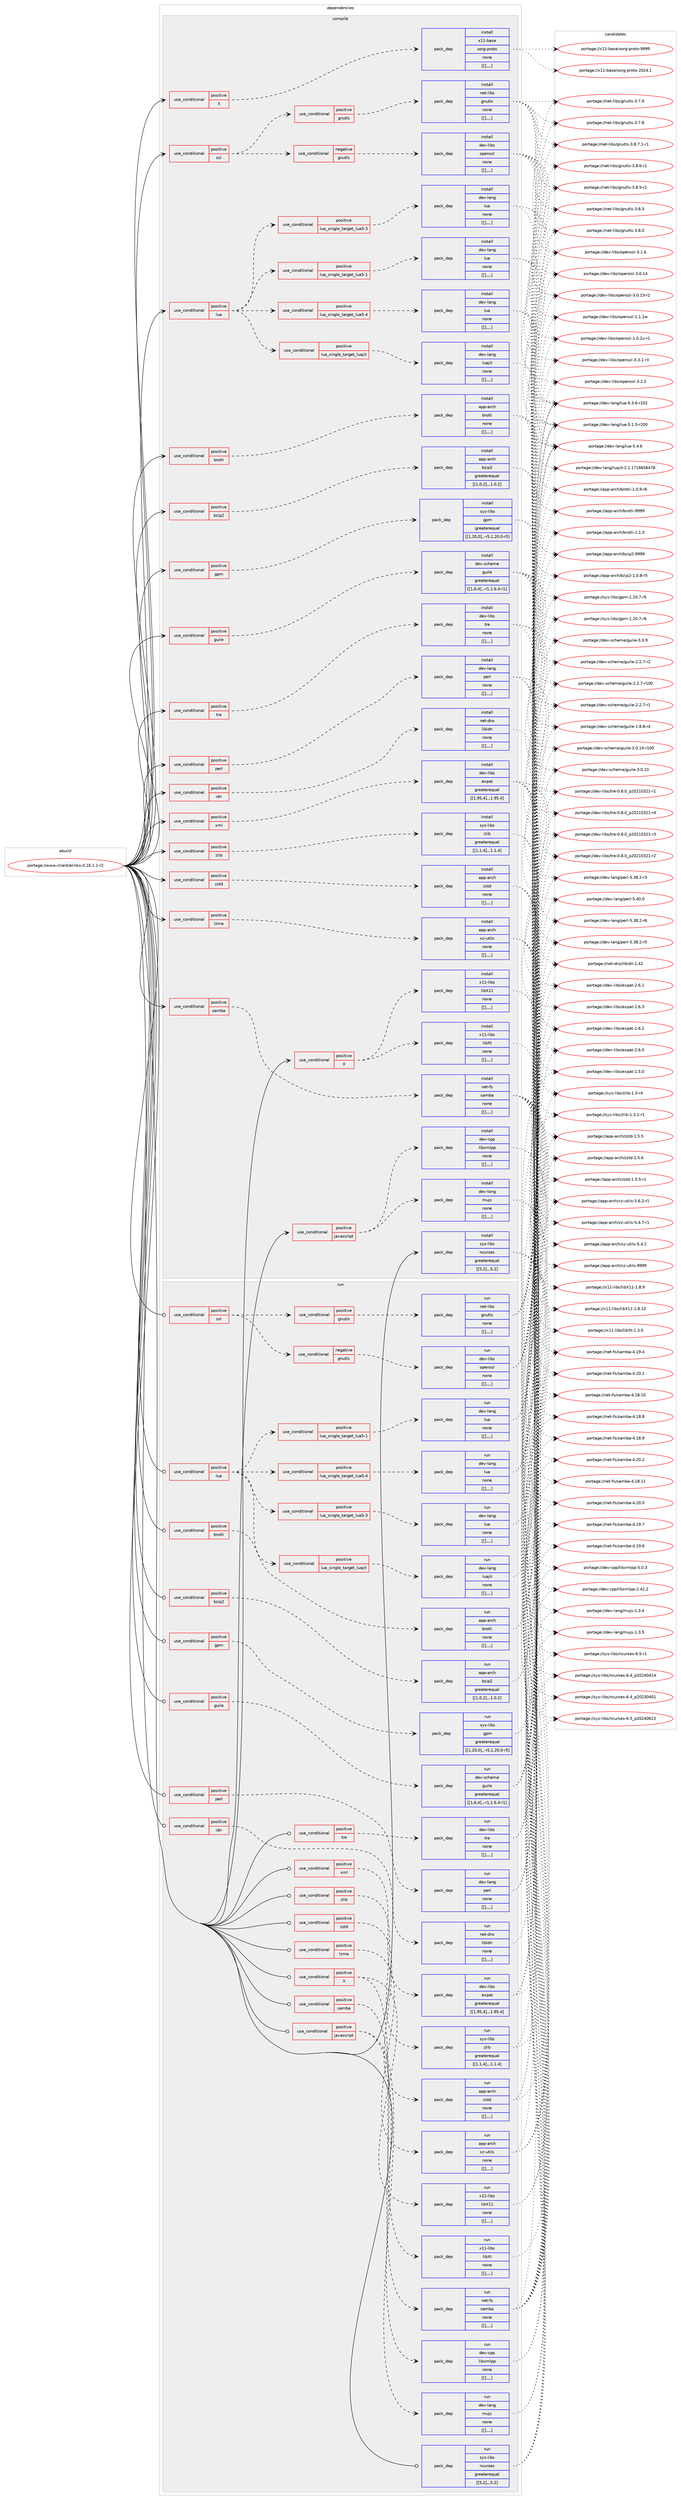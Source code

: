 digraph prolog {

# *************
# Graph options
# *************

newrank=true;
concentrate=true;
compound=true;
graph [rankdir=LR,fontname=Helvetica,fontsize=10,ranksep=1.5];#, ranksep=2.5, nodesep=0.2];
edge  [arrowhead=vee];
node  [fontname=Helvetica,fontsize=10];

# **********
# The ebuild
# **********

subgraph cluster_leftcol {
color=gray;
label=<<i>ebuild</i>>;
id [label="portage://www-client/elinks-0.16.1.1-r2", color=red, width=4, href="../www-client/elinks-0.16.1.1-r2.svg"];
}

# ****************
# The dependencies
# ****************

subgraph cluster_midcol {
color=gray;
label=<<i>dependencies</i>>;
subgraph cluster_compile {
fillcolor="#eeeeee";
style=filled;
label=<<i>compile</i>>;
subgraph cond124361 {
dependency467439 [label=<<TABLE BORDER="0" CELLBORDER="1" CELLSPACING="0" CELLPADDING="4"><TR><TD ROWSPAN="3" CELLPADDING="10">use_conditional</TD></TR><TR><TD>positive</TD></TR><TR><TD>X</TD></TR></TABLE>>, shape=none, color=red];
subgraph pack339617 {
dependency467440 [label=<<TABLE BORDER="0" CELLBORDER="1" CELLSPACING="0" CELLPADDING="4" WIDTH="220"><TR><TD ROWSPAN="6" CELLPADDING="30">pack_dep</TD></TR><TR><TD WIDTH="110">install</TD></TR><TR><TD>x11-base</TD></TR><TR><TD>xorg-proto</TD></TR><TR><TD>none</TD></TR><TR><TD>[[],,,,]</TD></TR></TABLE>>, shape=none, color=blue];
}
dependency467439:e -> dependency467440:w [weight=20,style="dashed",arrowhead="vee"];
}
id:e -> dependency467439:w [weight=20,style="solid",arrowhead="vee"];
subgraph cond124362 {
dependency467441 [label=<<TABLE BORDER="0" CELLBORDER="1" CELLSPACING="0" CELLPADDING="4"><TR><TD ROWSPAN="3" CELLPADDING="10">use_conditional</TD></TR><TR><TD>positive</TD></TR><TR><TD>X</TD></TR></TABLE>>, shape=none, color=red];
subgraph pack339618 {
dependency467442 [label=<<TABLE BORDER="0" CELLBORDER="1" CELLSPACING="0" CELLPADDING="4" WIDTH="220"><TR><TD ROWSPAN="6" CELLPADDING="30">pack_dep</TD></TR><TR><TD WIDTH="110">install</TD></TR><TR><TD>x11-libs</TD></TR><TR><TD>libX11</TD></TR><TR><TD>none</TD></TR><TR><TD>[[],,,,]</TD></TR></TABLE>>, shape=none, color=blue];
}
dependency467441:e -> dependency467442:w [weight=20,style="dashed",arrowhead="vee"];
subgraph pack339619 {
dependency467443 [label=<<TABLE BORDER="0" CELLBORDER="1" CELLSPACING="0" CELLPADDING="4" WIDTH="220"><TR><TD ROWSPAN="6" CELLPADDING="30">pack_dep</TD></TR><TR><TD WIDTH="110">install</TD></TR><TR><TD>x11-libs</TD></TR><TR><TD>libXt</TD></TR><TR><TD>none</TD></TR><TR><TD>[[],,,,]</TD></TR></TABLE>>, shape=none, color=blue];
}
dependency467441:e -> dependency467443:w [weight=20,style="dashed",arrowhead="vee"];
}
id:e -> dependency467441:w [weight=20,style="solid",arrowhead="vee"];
subgraph cond124363 {
dependency467444 [label=<<TABLE BORDER="0" CELLBORDER="1" CELLSPACING="0" CELLPADDING="4"><TR><TD ROWSPAN="3" CELLPADDING="10">use_conditional</TD></TR><TR><TD>positive</TD></TR><TR><TD>brotli</TD></TR></TABLE>>, shape=none, color=red];
subgraph pack339620 {
dependency467445 [label=<<TABLE BORDER="0" CELLBORDER="1" CELLSPACING="0" CELLPADDING="4" WIDTH="220"><TR><TD ROWSPAN="6" CELLPADDING="30">pack_dep</TD></TR><TR><TD WIDTH="110">install</TD></TR><TR><TD>app-arch</TD></TR><TR><TD>brotli</TD></TR><TR><TD>none</TD></TR><TR><TD>[[],,,,]</TD></TR></TABLE>>, shape=none, color=blue];
}
dependency467444:e -> dependency467445:w [weight=20,style="dashed",arrowhead="vee"];
}
id:e -> dependency467444:w [weight=20,style="solid",arrowhead="vee"];
subgraph cond124364 {
dependency467446 [label=<<TABLE BORDER="0" CELLBORDER="1" CELLSPACING="0" CELLPADDING="4"><TR><TD ROWSPAN="3" CELLPADDING="10">use_conditional</TD></TR><TR><TD>positive</TD></TR><TR><TD>bzip2</TD></TR></TABLE>>, shape=none, color=red];
subgraph pack339621 {
dependency467447 [label=<<TABLE BORDER="0" CELLBORDER="1" CELLSPACING="0" CELLPADDING="4" WIDTH="220"><TR><TD ROWSPAN="6" CELLPADDING="30">pack_dep</TD></TR><TR><TD WIDTH="110">install</TD></TR><TR><TD>app-arch</TD></TR><TR><TD>bzip2</TD></TR><TR><TD>greaterequal</TD></TR><TR><TD>[[1,0,2],,,1.0.2]</TD></TR></TABLE>>, shape=none, color=blue];
}
dependency467446:e -> dependency467447:w [weight=20,style="dashed",arrowhead="vee"];
}
id:e -> dependency467446:w [weight=20,style="solid",arrowhead="vee"];
subgraph cond124365 {
dependency467448 [label=<<TABLE BORDER="0" CELLBORDER="1" CELLSPACING="0" CELLPADDING="4"><TR><TD ROWSPAN="3" CELLPADDING="10">use_conditional</TD></TR><TR><TD>positive</TD></TR><TR><TD>gpm</TD></TR></TABLE>>, shape=none, color=red];
subgraph pack339622 {
dependency467449 [label=<<TABLE BORDER="0" CELLBORDER="1" CELLSPACING="0" CELLPADDING="4" WIDTH="220"><TR><TD ROWSPAN="6" CELLPADDING="30">pack_dep</TD></TR><TR><TD WIDTH="110">install</TD></TR><TR><TD>sys-libs</TD></TR><TR><TD>gpm</TD></TR><TR><TD>greaterequal</TD></TR><TR><TD>[[1,20,0],,-r5,1.20.0-r5]</TD></TR></TABLE>>, shape=none, color=blue];
}
dependency467448:e -> dependency467449:w [weight=20,style="dashed",arrowhead="vee"];
}
id:e -> dependency467448:w [weight=20,style="solid",arrowhead="vee"];
subgraph cond124366 {
dependency467450 [label=<<TABLE BORDER="0" CELLBORDER="1" CELLSPACING="0" CELLPADDING="4"><TR><TD ROWSPAN="3" CELLPADDING="10">use_conditional</TD></TR><TR><TD>positive</TD></TR><TR><TD>guile</TD></TR></TABLE>>, shape=none, color=red];
subgraph pack339623 {
dependency467451 [label=<<TABLE BORDER="0" CELLBORDER="1" CELLSPACING="0" CELLPADDING="4" WIDTH="220"><TR><TD ROWSPAN="6" CELLPADDING="30">pack_dep</TD></TR><TR><TD WIDTH="110">install</TD></TR><TR><TD>dev-scheme</TD></TR><TR><TD>guile</TD></TR><TR><TD>greaterequal</TD></TR><TR><TD>[[1,6,4],,-r1,1.6.4-r1]</TD></TR></TABLE>>, shape=none, color=blue];
}
dependency467450:e -> dependency467451:w [weight=20,style="dashed",arrowhead="vee"];
}
id:e -> dependency467450:w [weight=20,style="solid",arrowhead="vee"];
subgraph cond124367 {
dependency467452 [label=<<TABLE BORDER="0" CELLBORDER="1" CELLSPACING="0" CELLPADDING="4"><TR><TD ROWSPAN="3" CELLPADDING="10">use_conditional</TD></TR><TR><TD>positive</TD></TR><TR><TD>idn</TD></TR></TABLE>>, shape=none, color=red];
subgraph pack339624 {
dependency467453 [label=<<TABLE BORDER="0" CELLBORDER="1" CELLSPACING="0" CELLPADDING="4" WIDTH="220"><TR><TD ROWSPAN="6" CELLPADDING="30">pack_dep</TD></TR><TR><TD WIDTH="110">install</TD></TR><TR><TD>net-dns</TD></TR><TR><TD>libidn</TD></TR><TR><TD>none</TD></TR><TR><TD>[[],,,,]</TD></TR></TABLE>>, shape=none, color=blue];
}
dependency467452:e -> dependency467453:w [weight=20,style="dashed",arrowhead="vee"];
}
id:e -> dependency467452:w [weight=20,style="solid",arrowhead="vee"];
subgraph cond124368 {
dependency467454 [label=<<TABLE BORDER="0" CELLBORDER="1" CELLSPACING="0" CELLPADDING="4"><TR><TD ROWSPAN="3" CELLPADDING="10">use_conditional</TD></TR><TR><TD>positive</TD></TR><TR><TD>javascript</TD></TR></TABLE>>, shape=none, color=red];
subgraph pack339625 {
dependency467455 [label=<<TABLE BORDER="0" CELLBORDER="1" CELLSPACING="0" CELLPADDING="4" WIDTH="220"><TR><TD ROWSPAN="6" CELLPADDING="30">pack_dep</TD></TR><TR><TD WIDTH="110">install</TD></TR><TR><TD>dev-cpp</TD></TR><TR><TD>libxmlpp</TD></TR><TR><TD>none</TD></TR><TR><TD>[[],,,,]</TD></TR></TABLE>>, shape=none, color=blue];
}
dependency467454:e -> dependency467455:w [weight=20,style="dashed",arrowhead="vee"];
subgraph pack339626 {
dependency467456 [label=<<TABLE BORDER="0" CELLBORDER="1" CELLSPACING="0" CELLPADDING="4" WIDTH="220"><TR><TD ROWSPAN="6" CELLPADDING="30">pack_dep</TD></TR><TR><TD WIDTH="110">install</TD></TR><TR><TD>dev-lang</TD></TR><TR><TD>mujs</TD></TR><TR><TD>none</TD></TR><TR><TD>[[],,,,]</TD></TR></TABLE>>, shape=none, color=blue];
}
dependency467454:e -> dependency467456:w [weight=20,style="dashed",arrowhead="vee"];
}
id:e -> dependency467454:w [weight=20,style="solid",arrowhead="vee"];
subgraph cond124369 {
dependency467457 [label=<<TABLE BORDER="0" CELLBORDER="1" CELLSPACING="0" CELLPADDING="4"><TR><TD ROWSPAN="3" CELLPADDING="10">use_conditional</TD></TR><TR><TD>positive</TD></TR><TR><TD>lua</TD></TR></TABLE>>, shape=none, color=red];
subgraph cond124370 {
dependency467458 [label=<<TABLE BORDER="0" CELLBORDER="1" CELLSPACING="0" CELLPADDING="4"><TR><TD ROWSPAN="3" CELLPADDING="10">use_conditional</TD></TR><TR><TD>positive</TD></TR><TR><TD>lua_single_target_luajit</TD></TR></TABLE>>, shape=none, color=red];
subgraph pack339627 {
dependency467459 [label=<<TABLE BORDER="0" CELLBORDER="1" CELLSPACING="0" CELLPADDING="4" WIDTH="220"><TR><TD ROWSPAN="6" CELLPADDING="30">pack_dep</TD></TR><TR><TD WIDTH="110">install</TD></TR><TR><TD>dev-lang</TD></TR><TR><TD>luajit</TD></TR><TR><TD>none</TD></TR><TR><TD>[[],,,,]</TD></TR></TABLE>>, shape=none, color=blue];
}
dependency467458:e -> dependency467459:w [weight=20,style="dashed",arrowhead="vee"];
}
dependency467457:e -> dependency467458:w [weight=20,style="dashed",arrowhead="vee"];
subgraph cond124371 {
dependency467460 [label=<<TABLE BORDER="0" CELLBORDER="1" CELLSPACING="0" CELLPADDING="4"><TR><TD ROWSPAN="3" CELLPADDING="10">use_conditional</TD></TR><TR><TD>positive</TD></TR><TR><TD>lua_single_target_lua5-1</TD></TR></TABLE>>, shape=none, color=red];
subgraph pack339628 {
dependency467461 [label=<<TABLE BORDER="0" CELLBORDER="1" CELLSPACING="0" CELLPADDING="4" WIDTH="220"><TR><TD ROWSPAN="6" CELLPADDING="30">pack_dep</TD></TR><TR><TD WIDTH="110">install</TD></TR><TR><TD>dev-lang</TD></TR><TR><TD>lua</TD></TR><TR><TD>none</TD></TR><TR><TD>[[],,,,]</TD></TR></TABLE>>, shape=none, color=blue];
}
dependency467460:e -> dependency467461:w [weight=20,style="dashed",arrowhead="vee"];
}
dependency467457:e -> dependency467460:w [weight=20,style="dashed",arrowhead="vee"];
subgraph cond124372 {
dependency467462 [label=<<TABLE BORDER="0" CELLBORDER="1" CELLSPACING="0" CELLPADDING="4"><TR><TD ROWSPAN="3" CELLPADDING="10">use_conditional</TD></TR><TR><TD>positive</TD></TR><TR><TD>lua_single_target_lua5-3</TD></TR></TABLE>>, shape=none, color=red];
subgraph pack339629 {
dependency467463 [label=<<TABLE BORDER="0" CELLBORDER="1" CELLSPACING="0" CELLPADDING="4" WIDTH="220"><TR><TD ROWSPAN="6" CELLPADDING="30">pack_dep</TD></TR><TR><TD WIDTH="110">install</TD></TR><TR><TD>dev-lang</TD></TR><TR><TD>lua</TD></TR><TR><TD>none</TD></TR><TR><TD>[[],,,,]</TD></TR></TABLE>>, shape=none, color=blue];
}
dependency467462:e -> dependency467463:w [weight=20,style="dashed",arrowhead="vee"];
}
dependency467457:e -> dependency467462:w [weight=20,style="dashed",arrowhead="vee"];
subgraph cond124373 {
dependency467464 [label=<<TABLE BORDER="0" CELLBORDER="1" CELLSPACING="0" CELLPADDING="4"><TR><TD ROWSPAN="3" CELLPADDING="10">use_conditional</TD></TR><TR><TD>positive</TD></TR><TR><TD>lua_single_target_lua5-4</TD></TR></TABLE>>, shape=none, color=red];
subgraph pack339630 {
dependency467465 [label=<<TABLE BORDER="0" CELLBORDER="1" CELLSPACING="0" CELLPADDING="4" WIDTH="220"><TR><TD ROWSPAN="6" CELLPADDING="30">pack_dep</TD></TR><TR><TD WIDTH="110">install</TD></TR><TR><TD>dev-lang</TD></TR><TR><TD>lua</TD></TR><TR><TD>none</TD></TR><TR><TD>[[],,,,]</TD></TR></TABLE>>, shape=none, color=blue];
}
dependency467464:e -> dependency467465:w [weight=20,style="dashed",arrowhead="vee"];
}
dependency467457:e -> dependency467464:w [weight=20,style="dashed",arrowhead="vee"];
}
id:e -> dependency467457:w [weight=20,style="solid",arrowhead="vee"];
subgraph cond124374 {
dependency467466 [label=<<TABLE BORDER="0" CELLBORDER="1" CELLSPACING="0" CELLPADDING="4"><TR><TD ROWSPAN="3" CELLPADDING="10">use_conditional</TD></TR><TR><TD>positive</TD></TR><TR><TD>lzma</TD></TR></TABLE>>, shape=none, color=red];
subgraph pack339631 {
dependency467467 [label=<<TABLE BORDER="0" CELLBORDER="1" CELLSPACING="0" CELLPADDING="4" WIDTH="220"><TR><TD ROWSPAN="6" CELLPADDING="30">pack_dep</TD></TR><TR><TD WIDTH="110">install</TD></TR><TR><TD>app-arch</TD></TR><TR><TD>xz-utils</TD></TR><TR><TD>none</TD></TR><TR><TD>[[],,,,]</TD></TR></TABLE>>, shape=none, color=blue];
}
dependency467466:e -> dependency467467:w [weight=20,style="dashed",arrowhead="vee"];
}
id:e -> dependency467466:w [weight=20,style="solid",arrowhead="vee"];
subgraph cond124375 {
dependency467468 [label=<<TABLE BORDER="0" CELLBORDER="1" CELLSPACING="0" CELLPADDING="4"><TR><TD ROWSPAN="3" CELLPADDING="10">use_conditional</TD></TR><TR><TD>positive</TD></TR><TR><TD>perl</TD></TR></TABLE>>, shape=none, color=red];
subgraph pack339632 {
dependency467469 [label=<<TABLE BORDER="0" CELLBORDER="1" CELLSPACING="0" CELLPADDING="4" WIDTH="220"><TR><TD ROWSPAN="6" CELLPADDING="30">pack_dep</TD></TR><TR><TD WIDTH="110">install</TD></TR><TR><TD>dev-lang</TD></TR><TR><TD>perl</TD></TR><TR><TD>none</TD></TR><TR><TD>[[],,,,]</TD></TR></TABLE>>, shape=none, color=blue];
}
dependency467468:e -> dependency467469:w [weight=20,style="dashed",arrowhead="vee"];
}
id:e -> dependency467468:w [weight=20,style="solid",arrowhead="vee"];
subgraph cond124376 {
dependency467470 [label=<<TABLE BORDER="0" CELLBORDER="1" CELLSPACING="0" CELLPADDING="4"><TR><TD ROWSPAN="3" CELLPADDING="10">use_conditional</TD></TR><TR><TD>positive</TD></TR><TR><TD>samba</TD></TR></TABLE>>, shape=none, color=red];
subgraph pack339633 {
dependency467471 [label=<<TABLE BORDER="0" CELLBORDER="1" CELLSPACING="0" CELLPADDING="4" WIDTH="220"><TR><TD ROWSPAN="6" CELLPADDING="30">pack_dep</TD></TR><TR><TD WIDTH="110">install</TD></TR><TR><TD>net-fs</TD></TR><TR><TD>samba</TD></TR><TR><TD>none</TD></TR><TR><TD>[[],,,,]</TD></TR></TABLE>>, shape=none, color=blue];
}
dependency467470:e -> dependency467471:w [weight=20,style="dashed",arrowhead="vee"];
}
id:e -> dependency467470:w [weight=20,style="solid",arrowhead="vee"];
subgraph cond124377 {
dependency467472 [label=<<TABLE BORDER="0" CELLBORDER="1" CELLSPACING="0" CELLPADDING="4"><TR><TD ROWSPAN="3" CELLPADDING="10">use_conditional</TD></TR><TR><TD>positive</TD></TR><TR><TD>ssl</TD></TR></TABLE>>, shape=none, color=red];
subgraph cond124378 {
dependency467473 [label=<<TABLE BORDER="0" CELLBORDER="1" CELLSPACING="0" CELLPADDING="4"><TR><TD ROWSPAN="3" CELLPADDING="10">use_conditional</TD></TR><TR><TD>negative</TD></TR><TR><TD>gnutls</TD></TR></TABLE>>, shape=none, color=red];
subgraph pack339634 {
dependency467474 [label=<<TABLE BORDER="0" CELLBORDER="1" CELLSPACING="0" CELLPADDING="4" WIDTH="220"><TR><TD ROWSPAN="6" CELLPADDING="30">pack_dep</TD></TR><TR><TD WIDTH="110">install</TD></TR><TR><TD>dev-libs</TD></TR><TR><TD>openssl</TD></TR><TR><TD>none</TD></TR><TR><TD>[[],,,,]</TD></TR></TABLE>>, shape=none, color=blue];
}
dependency467473:e -> dependency467474:w [weight=20,style="dashed",arrowhead="vee"];
}
dependency467472:e -> dependency467473:w [weight=20,style="dashed",arrowhead="vee"];
subgraph cond124379 {
dependency467475 [label=<<TABLE BORDER="0" CELLBORDER="1" CELLSPACING="0" CELLPADDING="4"><TR><TD ROWSPAN="3" CELLPADDING="10">use_conditional</TD></TR><TR><TD>positive</TD></TR><TR><TD>gnutls</TD></TR></TABLE>>, shape=none, color=red];
subgraph pack339635 {
dependency467476 [label=<<TABLE BORDER="0" CELLBORDER="1" CELLSPACING="0" CELLPADDING="4" WIDTH="220"><TR><TD ROWSPAN="6" CELLPADDING="30">pack_dep</TD></TR><TR><TD WIDTH="110">install</TD></TR><TR><TD>net-libs</TD></TR><TR><TD>gnutls</TD></TR><TR><TD>none</TD></TR><TR><TD>[[],,,,]</TD></TR></TABLE>>, shape=none, color=blue];
}
dependency467475:e -> dependency467476:w [weight=20,style="dashed",arrowhead="vee"];
}
dependency467472:e -> dependency467475:w [weight=20,style="dashed",arrowhead="vee"];
}
id:e -> dependency467472:w [weight=20,style="solid",arrowhead="vee"];
subgraph cond124380 {
dependency467477 [label=<<TABLE BORDER="0" CELLBORDER="1" CELLSPACING="0" CELLPADDING="4"><TR><TD ROWSPAN="3" CELLPADDING="10">use_conditional</TD></TR><TR><TD>positive</TD></TR><TR><TD>tre</TD></TR></TABLE>>, shape=none, color=red];
subgraph pack339636 {
dependency467478 [label=<<TABLE BORDER="0" CELLBORDER="1" CELLSPACING="0" CELLPADDING="4" WIDTH="220"><TR><TD ROWSPAN="6" CELLPADDING="30">pack_dep</TD></TR><TR><TD WIDTH="110">install</TD></TR><TR><TD>dev-libs</TD></TR><TR><TD>tre</TD></TR><TR><TD>none</TD></TR><TR><TD>[[],,,,]</TD></TR></TABLE>>, shape=none, color=blue];
}
dependency467477:e -> dependency467478:w [weight=20,style="dashed",arrowhead="vee"];
}
id:e -> dependency467477:w [weight=20,style="solid",arrowhead="vee"];
subgraph cond124381 {
dependency467479 [label=<<TABLE BORDER="0" CELLBORDER="1" CELLSPACING="0" CELLPADDING="4"><TR><TD ROWSPAN="3" CELLPADDING="10">use_conditional</TD></TR><TR><TD>positive</TD></TR><TR><TD>xml</TD></TR></TABLE>>, shape=none, color=red];
subgraph pack339637 {
dependency467480 [label=<<TABLE BORDER="0" CELLBORDER="1" CELLSPACING="0" CELLPADDING="4" WIDTH="220"><TR><TD ROWSPAN="6" CELLPADDING="30">pack_dep</TD></TR><TR><TD WIDTH="110">install</TD></TR><TR><TD>dev-libs</TD></TR><TR><TD>expat</TD></TR><TR><TD>greaterequal</TD></TR><TR><TD>[[1,95,4],,,1.95.4]</TD></TR></TABLE>>, shape=none, color=blue];
}
dependency467479:e -> dependency467480:w [weight=20,style="dashed",arrowhead="vee"];
}
id:e -> dependency467479:w [weight=20,style="solid",arrowhead="vee"];
subgraph cond124382 {
dependency467481 [label=<<TABLE BORDER="0" CELLBORDER="1" CELLSPACING="0" CELLPADDING="4"><TR><TD ROWSPAN="3" CELLPADDING="10">use_conditional</TD></TR><TR><TD>positive</TD></TR><TR><TD>zlib</TD></TR></TABLE>>, shape=none, color=red];
subgraph pack339638 {
dependency467482 [label=<<TABLE BORDER="0" CELLBORDER="1" CELLSPACING="0" CELLPADDING="4" WIDTH="220"><TR><TD ROWSPAN="6" CELLPADDING="30">pack_dep</TD></TR><TR><TD WIDTH="110">install</TD></TR><TR><TD>sys-libs</TD></TR><TR><TD>zlib</TD></TR><TR><TD>greaterequal</TD></TR><TR><TD>[[1,1,4],,,1.1.4]</TD></TR></TABLE>>, shape=none, color=blue];
}
dependency467481:e -> dependency467482:w [weight=20,style="dashed",arrowhead="vee"];
}
id:e -> dependency467481:w [weight=20,style="solid",arrowhead="vee"];
subgraph cond124383 {
dependency467483 [label=<<TABLE BORDER="0" CELLBORDER="1" CELLSPACING="0" CELLPADDING="4"><TR><TD ROWSPAN="3" CELLPADDING="10">use_conditional</TD></TR><TR><TD>positive</TD></TR><TR><TD>zstd</TD></TR></TABLE>>, shape=none, color=red];
subgraph pack339639 {
dependency467484 [label=<<TABLE BORDER="0" CELLBORDER="1" CELLSPACING="0" CELLPADDING="4" WIDTH="220"><TR><TD ROWSPAN="6" CELLPADDING="30">pack_dep</TD></TR><TR><TD WIDTH="110">install</TD></TR><TR><TD>app-arch</TD></TR><TR><TD>zstd</TD></TR><TR><TD>none</TD></TR><TR><TD>[[],,,,]</TD></TR></TABLE>>, shape=none, color=blue];
}
dependency467483:e -> dependency467484:w [weight=20,style="dashed",arrowhead="vee"];
}
id:e -> dependency467483:w [weight=20,style="solid",arrowhead="vee"];
subgraph pack339640 {
dependency467485 [label=<<TABLE BORDER="0" CELLBORDER="1" CELLSPACING="0" CELLPADDING="4" WIDTH="220"><TR><TD ROWSPAN="6" CELLPADDING="30">pack_dep</TD></TR><TR><TD WIDTH="110">install</TD></TR><TR><TD>sys-libs</TD></TR><TR><TD>ncurses</TD></TR><TR><TD>greaterequal</TD></TR><TR><TD>[[5,2],,,5.2]</TD></TR></TABLE>>, shape=none, color=blue];
}
id:e -> dependency467485:w [weight=20,style="solid",arrowhead="vee"];
}
subgraph cluster_compileandrun {
fillcolor="#eeeeee";
style=filled;
label=<<i>compile and run</i>>;
}
subgraph cluster_run {
fillcolor="#eeeeee";
style=filled;
label=<<i>run</i>>;
subgraph cond124384 {
dependency467486 [label=<<TABLE BORDER="0" CELLBORDER="1" CELLSPACING="0" CELLPADDING="4"><TR><TD ROWSPAN="3" CELLPADDING="10">use_conditional</TD></TR><TR><TD>positive</TD></TR><TR><TD>X</TD></TR></TABLE>>, shape=none, color=red];
subgraph pack339641 {
dependency467487 [label=<<TABLE BORDER="0" CELLBORDER="1" CELLSPACING="0" CELLPADDING="4" WIDTH="220"><TR><TD ROWSPAN="6" CELLPADDING="30">pack_dep</TD></TR><TR><TD WIDTH="110">run</TD></TR><TR><TD>x11-libs</TD></TR><TR><TD>libX11</TD></TR><TR><TD>none</TD></TR><TR><TD>[[],,,,]</TD></TR></TABLE>>, shape=none, color=blue];
}
dependency467486:e -> dependency467487:w [weight=20,style="dashed",arrowhead="vee"];
subgraph pack339642 {
dependency467488 [label=<<TABLE BORDER="0" CELLBORDER="1" CELLSPACING="0" CELLPADDING="4" WIDTH="220"><TR><TD ROWSPAN="6" CELLPADDING="30">pack_dep</TD></TR><TR><TD WIDTH="110">run</TD></TR><TR><TD>x11-libs</TD></TR><TR><TD>libXt</TD></TR><TR><TD>none</TD></TR><TR><TD>[[],,,,]</TD></TR></TABLE>>, shape=none, color=blue];
}
dependency467486:e -> dependency467488:w [weight=20,style="dashed",arrowhead="vee"];
}
id:e -> dependency467486:w [weight=20,style="solid",arrowhead="odot"];
subgraph cond124385 {
dependency467489 [label=<<TABLE BORDER="0" CELLBORDER="1" CELLSPACING="0" CELLPADDING="4"><TR><TD ROWSPAN="3" CELLPADDING="10">use_conditional</TD></TR><TR><TD>positive</TD></TR><TR><TD>brotli</TD></TR></TABLE>>, shape=none, color=red];
subgraph pack339643 {
dependency467490 [label=<<TABLE BORDER="0" CELLBORDER="1" CELLSPACING="0" CELLPADDING="4" WIDTH="220"><TR><TD ROWSPAN="6" CELLPADDING="30">pack_dep</TD></TR><TR><TD WIDTH="110">run</TD></TR><TR><TD>app-arch</TD></TR><TR><TD>brotli</TD></TR><TR><TD>none</TD></TR><TR><TD>[[],,,,]</TD></TR></TABLE>>, shape=none, color=blue];
}
dependency467489:e -> dependency467490:w [weight=20,style="dashed",arrowhead="vee"];
}
id:e -> dependency467489:w [weight=20,style="solid",arrowhead="odot"];
subgraph cond124386 {
dependency467491 [label=<<TABLE BORDER="0" CELLBORDER="1" CELLSPACING="0" CELLPADDING="4"><TR><TD ROWSPAN="3" CELLPADDING="10">use_conditional</TD></TR><TR><TD>positive</TD></TR><TR><TD>bzip2</TD></TR></TABLE>>, shape=none, color=red];
subgraph pack339644 {
dependency467492 [label=<<TABLE BORDER="0" CELLBORDER="1" CELLSPACING="0" CELLPADDING="4" WIDTH="220"><TR><TD ROWSPAN="6" CELLPADDING="30">pack_dep</TD></TR><TR><TD WIDTH="110">run</TD></TR><TR><TD>app-arch</TD></TR><TR><TD>bzip2</TD></TR><TR><TD>greaterequal</TD></TR><TR><TD>[[1,0,2],,,1.0.2]</TD></TR></TABLE>>, shape=none, color=blue];
}
dependency467491:e -> dependency467492:w [weight=20,style="dashed",arrowhead="vee"];
}
id:e -> dependency467491:w [weight=20,style="solid",arrowhead="odot"];
subgraph cond124387 {
dependency467493 [label=<<TABLE BORDER="0" CELLBORDER="1" CELLSPACING="0" CELLPADDING="4"><TR><TD ROWSPAN="3" CELLPADDING="10">use_conditional</TD></TR><TR><TD>positive</TD></TR><TR><TD>gpm</TD></TR></TABLE>>, shape=none, color=red];
subgraph pack339645 {
dependency467494 [label=<<TABLE BORDER="0" CELLBORDER="1" CELLSPACING="0" CELLPADDING="4" WIDTH="220"><TR><TD ROWSPAN="6" CELLPADDING="30">pack_dep</TD></TR><TR><TD WIDTH="110">run</TD></TR><TR><TD>sys-libs</TD></TR><TR><TD>gpm</TD></TR><TR><TD>greaterequal</TD></TR><TR><TD>[[1,20,0],,-r5,1.20.0-r5]</TD></TR></TABLE>>, shape=none, color=blue];
}
dependency467493:e -> dependency467494:w [weight=20,style="dashed",arrowhead="vee"];
}
id:e -> dependency467493:w [weight=20,style="solid",arrowhead="odot"];
subgraph cond124388 {
dependency467495 [label=<<TABLE BORDER="0" CELLBORDER="1" CELLSPACING="0" CELLPADDING="4"><TR><TD ROWSPAN="3" CELLPADDING="10">use_conditional</TD></TR><TR><TD>positive</TD></TR><TR><TD>guile</TD></TR></TABLE>>, shape=none, color=red];
subgraph pack339646 {
dependency467496 [label=<<TABLE BORDER="0" CELLBORDER="1" CELLSPACING="0" CELLPADDING="4" WIDTH="220"><TR><TD ROWSPAN="6" CELLPADDING="30">pack_dep</TD></TR><TR><TD WIDTH="110">run</TD></TR><TR><TD>dev-scheme</TD></TR><TR><TD>guile</TD></TR><TR><TD>greaterequal</TD></TR><TR><TD>[[1,6,4],,-r1,1.6.4-r1]</TD></TR></TABLE>>, shape=none, color=blue];
}
dependency467495:e -> dependency467496:w [weight=20,style="dashed",arrowhead="vee"];
}
id:e -> dependency467495:w [weight=20,style="solid",arrowhead="odot"];
subgraph cond124389 {
dependency467497 [label=<<TABLE BORDER="0" CELLBORDER="1" CELLSPACING="0" CELLPADDING="4"><TR><TD ROWSPAN="3" CELLPADDING="10">use_conditional</TD></TR><TR><TD>positive</TD></TR><TR><TD>idn</TD></TR></TABLE>>, shape=none, color=red];
subgraph pack339647 {
dependency467498 [label=<<TABLE BORDER="0" CELLBORDER="1" CELLSPACING="0" CELLPADDING="4" WIDTH="220"><TR><TD ROWSPAN="6" CELLPADDING="30">pack_dep</TD></TR><TR><TD WIDTH="110">run</TD></TR><TR><TD>net-dns</TD></TR><TR><TD>libidn</TD></TR><TR><TD>none</TD></TR><TR><TD>[[],,,,]</TD></TR></TABLE>>, shape=none, color=blue];
}
dependency467497:e -> dependency467498:w [weight=20,style="dashed",arrowhead="vee"];
}
id:e -> dependency467497:w [weight=20,style="solid",arrowhead="odot"];
subgraph cond124390 {
dependency467499 [label=<<TABLE BORDER="0" CELLBORDER="1" CELLSPACING="0" CELLPADDING="4"><TR><TD ROWSPAN="3" CELLPADDING="10">use_conditional</TD></TR><TR><TD>positive</TD></TR><TR><TD>javascript</TD></TR></TABLE>>, shape=none, color=red];
subgraph pack339648 {
dependency467500 [label=<<TABLE BORDER="0" CELLBORDER="1" CELLSPACING="0" CELLPADDING="4" WIDTH="220"><TR><TD ROWSPAN="6" CELLPADDING="30">pack_dep</TD></TR><TR><TD WIDTH="110">run</TD></TR><TR><TD>dev-cpp</TD></TR><TR><TD>libxmlpp</TD></TR><TR><TD>none</TD></TR><TR><TD>[[],,,,]</TD></TR></TABLE>>, shape=none, color=blue];
}
dependency467499:e -> dependency467500:w [weight=20,style="dashed",arrowhead="vee"];
subgraph pack339649 {
dependency467501 [label=<<TABLE BORDER="0" CELLBORDER="1" CELLSPACING="0" CELLPADDING="4" WIDTH="220"><TR><TD ROWSPAN="6" CELLPADDING="30">pack_dep</TD></TR><TR><TD WIDTH="110">run</TD></TR><TR><TD>dev-lang</TD></TR><TR><TD>mujs</TD></TR><TR><TD>none</TD></TR><TR><TD>[[],,,,]</TD></TR></TABLE>>, shape=none, color=blue];
}
dependency467499:e -> dependency467501:w [weight=20,style="dashed",arrowhead="vee"];
}
id:e -> dependency467499:w [weight=20,style="solid",arrowhead="odot"];
subgraph cond124391 {
dependency467502 [label=<<TABLE BORDER="0" CELLBORDER="1" CELLSPACING="0" CELLPADDING="4"><TR><TD ROWSPAN="3" CELLPADDING="10">use_conditional</TD></TR><TR><TD>positive</TD></TR><TR><TD>lua</TD></TR></TABLE>>, shape=none, color=red];
subgraph cond124392 {
dependency467503 [label=<<TABLE BORDER="0" CELLBORDER="1" CELLSPACING="0" CELLPADDING="4"><TR><TD ROWSPAN="3" CELLPADDING="10">use_conditional</TD></TR><TR><TD>positive</TD></TR><TR><TD>lua_single_target_luajit</TD></TR></TABLE>>, shape=none, color=red];
subgraph pack339650 {
dependency467504 [label=<<TABLE BORDER="0" CELLBORDER="1" CELLSPACING="0" CELLPADDING="4" WIDTH="220"><TR><TD ROWSPAN="6" CELLPADDING="30">pack_dep</TD></TR><TR><TD WIDTH="110">run</TD></TR><TR><TD>dev-lang</TD></TR><TR><TD>luajit</TD></TR><TR><TD>none</TD></TR><TR><TD>[[],,,,]</TD></TR></TABLE>>, shape=none, color=blue];
}
dependency467503:e -> dependency467504:w [weight=20,style="dashed",arrowhead="vee"];
}
dependency467502:e -> dependency467503:w [weight=20,style="dashed",arrowhead="vee"];
subgraph cond124393 {
dependency467505 [label=<<TABLE BORDER="0" CELLBORDER="1" CELLSPACING="0" CELLPADDING="4"><TR><TD ROWSPAN="3" CELLPADDING="10">use_conditional</TD></TR><TR><TD>positive</TD></TR><TR><TD>lua_single_target_lua5-1</TD></TR></TABLE>>, shape=none, color=red];
subgraph pack339651 {
dependency467506 [label=<<TABLE BORDER="0" CELLBORDER="1" CELLSPACING="0" CELLPADDING="4" WIDTH="220"><TR><TD ROWSPAN="6" CELLPADDING="30">pack_dep</TD></TR><TR><TD WIDTH="110">run</TD></TR><TR><TD>dev-lang</TD></TR><TR><TD>lua</TD></TR><TR><TD>none</TD></TR><TR><TD>[[],,,,]</TD></TR></TABLE>>, shape=none, color=blue];
}
dependency467505:e -> dependency467506:w [weight=20,style="dashed",arrowhead="vee"];
}
dependency467502:e -> dependency467505:w [weight=20,style="dashed",arrowhead="vee"];
subgraph cond124394 {
dependency467507 [label=<<TABLE BORDER="0" CELLBORDER="1" CELLSPACING="0" CELLPADDING="4"><TR><TD ROWSPAN="3" CELLPADDING="10">use_conditional</TD></TR><TR><TD>positive</TD></TR><TR><TD>lua_single_target_lua5-3</TD></TR></TABLE>>, shape=none, color=red];
subgraph pack339652 {
dependency467508 [label=<<TABLE BORDER="0" CELLBORDER="1" CELLSPACING="0" CELLPADDING="4" WIDTH="220"><TR><TD ROWSPAN="6" CELLPADDING="30">pack_dep</TD></TR><TR><TD WIDTH="110">run</TD></TR><TR><TD>dev-lang</TD></TR><TR><TD>lua</TD></TR><TR><TD>none</TD></TR><TR><TD>[[],,,,]</TD></TR></TABLE>>, shape=none, color=blue];
}
dependency467507:e -> dependency467508:w [weight=20,style="dashed",arrowhead="vee"];
}
dependency467502:e -> dependency467507:w [weight=20,style="dashed",arrowhead="vee"];
subgraph cond124395 {
dependency467509 [label=<<TABLE BORDER="0" CELLBORDER="1" CELLSPACING="0" CELLPADDING="4"><TR><TD ROWSPAN="3" CELLPADDING="10">use_conditional</TD></TR><TR><TD>positive</TD></TR><TR><TD>lua_single_target_lua5-4</TD></TR></TABLE>>, shape=none, color=red];
subgraph pack339653 {
dependency467510 [label=<<TABLE BORDER="0" CELLBORDER="1" CELLSPACING="0" CELLPADDING="4" WIDTH="220"><TR><TD ROWSPAN="6" CELLPADDING="30">pack_dep</TD></TR><TR><TD WIDTH="110">run</TD></TR><TR><TD>dev-lang</TD></TR><TR><TD>lua</TD></TR><TR><TD>none</TD></TR><TR><TD>[[],,,,]</TD></TR></TABLE>>, shape=none, color=blue];
}
dependency467509:e -> dependency467510:w [weight=20,style="dashed",arrowhead="vee"];
}
dependency467502:e -> dependency467509:w [weight=20,style="dashed",arrowhead="vee"];
}
id:e -> dependency467502:w [weight=20,style="solid",arrowhead="odot"];
subgraph cond124396 {
dependency467511 [label=<<TABLE BORDER="0" CELLBORDER="1" CELLSPACING="0" CELLPADDING="4"><TR><TD ROWSPAN="3" CELLPADDING="10">use_conditional</TD></TR><TR><TD>positive</TD></TR><TR><TD>lzma</TD></TR></TABLE>>, shape=none, color=red];
subgraph pack339654 {
dependency467512 [label=<<TABLE BORDER="0" CELLBORDER="1" CELLSPACING="0" CELLPADDING="4" WIDTH="220"><TR><TD ROWSPAN="6" CELLPADDING="30">pack_dep</TD></TR><TR><TD WIDTH="110">run</TD></TR><TR><TD>app-arch</TD></TR><TR><TD>xz-utils</TD></TR><TR><TD>none</TD></TR><TR><TD>[[],,,,]</TD></TR></TABLE>>, shape=none, color=blue];
}
dependency467511:e -> dependency467512:w [weight=20,style="dashed",arrowhead="vee"];
}
id:e -> dependency467511:w [weight=20,style="solid",arrowhead="odot"];
subgraph cond124397 {
dependency467513 [label=<<TABLE BORDER="0" CELLBORDER="1" CELLSPACING="0" CELLPADDING="4"><TR><TD ROWSPAN="3" CELLPADDING="10">use_conditional</TD></TR><TR><TD>positive</TD></TR><TR><TD>perl</TD></TR></TABLE>>, shape=none, color=red];
subgraph pack339655 {
dependency467514 [label=<<TABLE BORDER="0" CELLBORDER="1" CELLSPACING="0" CELLPADDING="4" WIDTH="220"><TR><TD ROWSPAN="6" CELLPADDING="30">pack_dep</TD></TR><TR><TD WIDTH="110">run</TD></TR><TR><TD>dev-lang</TD></TR><TR><TD>perl</TD></TR><TR><TD>none</TD></TR><TR><TD>[[],,,,]</TD></TR></TABLE>>, shape=none, color=blue];
}
dependency467513:e -> dependency467514:w [weight=20,style="dashed",arrowhead="vee"];
}
id:e -> dependency467513:w [weight=20,style="solid",arrowhead="odot"];
subgraph cond124398 {
dependency467515 [label=<<TABLE BORDER="0" CELLBORDER="1" CELLSPACING="0" CELLPADDING="4"><TR><TD ROWSPAN="3" CELLPADDING="10">use_conditional</TD></TR><TR><TD>positive</TD></TR><TR><TD>samba</TD></TR></TABLE>>, shape=none, color=red];
subgraph pack339656 {
dependency467516 [label=<<TABLE BORDER="0" CELLBORDER="1" CELLSPACING="0" CELLPADDING="4" WIDTH="220"><TR><TD ROWSPAN="6" CELLPADDING="30">pack_dep</TD></TR><TR><TD WIDTH="110">run</TD></TR><TR><TD>net-fs</TD></TR><TR><TD>samba</TD></TR><TR><TD>none</TD></TR><TR><TD>[[],,,,]</TD></TR></TABLE>>, shape=none, color=blue];
}
dependency467515:e -> dependency467516:w [weight=20,style="dashed",arrowhead="vee"];
}
id:e -> dependency467515:w [weight=20,style="solid",arrowhead="odot"];
subgraph cond124399 {
dependency467517 [label=<<TABLE BORDER="0" CELLBORDER="1" CELLSPACING="0" CELLPADDING="4"><TR><TD ROWSPAN="3" CELLPADDING="10">use_conditional</TD></TR><TR><TD>positive</TD></TR><TR><TD>ssl</TD></TR></TABLE>>, shape=none, color=red];
subgraph cond124400 {
dependency467518 [label=<<TABLE BORDER="0" CELLBORDER="1" CELLSPACING="0" CELLPADDING="4"><TR><TD ROWSPAN="3" CELLPADDING="10">use_conditional</TD></TR><TR><TD>negative</TD></TR><TR><TD>gnutls</TD></TR></TABLE>>, shape=none, color=red];
subgraph pack339657 {
dependency467519 [label=<<TABLE BORDER="0" CELLBORDER="1" CELLSPACING="0" CELLPADDING="4" WIDTH="220"><TR><TD ROWSPAN="6" CELLPADDING="30">pack_dep</TD></TR><TR><TD WIDTH="110">run</TD></TR><TR><TD>dev-libs</TD></TR><TR><TD>openssl</TD></TR><TR><TD>none</TD></TR><TR><TD>[[],,,,]</TD></TR></TABLE>>, shape=none, color=blue];
}
dependency467518:e -> dependency467519:w [weight=20,style="dashed",arrowhead="vee"];
}
dependency467517:e -> dependency467518:w [weight=20,style="dashed",arrowhead="vee"];
subgraph cond124401 {
dependency467520 [label=<<TABLE BORDER="0" CELLBORDER="1" CELLSPACING="0" CELLPADDING="4"><TR><TD ROWSPAN="3" CELLPADDING="10">use_conditional</TD></TR><TR><TD>positive</TD></TR><TR><TD>gnutls</TD></TR></TABLE>>, shape=none, color=red];
subgraph pack339658 {
dependency467521 [label=<<TABLE BORDER="0" CELLBORDER="1" CELLSPACING="0" CELLPADDING="4" WIDTH="220"><TR><TD ROWSPAN="6" CELLPADDING="30">pack_dep</TD></TR><TR><TD WIDTH="110">run</TD></TR><TR><TD>net-libs</TD></TR><TR><TD>gnutls</TD></TR><TR><TD>none</TD></TR><TR><TD>[[],,,,]</TD></TR></TABLE>>, shape=none, color=blue];
}
dependency467520:e -> dependency467521:w [weight=20,style="dashed",arrowhead="vee"];
}
dependency467517:e -> dependency467520:w [weight=20,style="dashed",arrowhead="vee"];
}
id:e -> dependency467517:w [weight=20,style="solid",arrowhead="odot"];
subgraph cond124402 {
dependency467522 [label=<<TABLE BORDER="0" CELLBORDER="1" CELLSPACING="0" CELLPADDING="4"><TR><TD ROWSPAN="3" CELLPADDING="10">use_conditional</TD></TR><TR><TD>positive</TD></TR><TR><TD>tre</TD></TR></TABLE>>, shape=none, color=red];
subgraph pack339659 {
dependency467523 [label=<<TABLE BORDER="0" CELLBORDER="1" CELLSPACING="0" CELLPADDING="4" WIDTH="220"><TR><TD ROWSPAN="6" CELLPADDING="30">pack_dep</TD></TR><TR><TD WIDTH="110">run</TD></TR><TR><TD>dev-libs</TD></TR><TR><TD>tre</TD></TR><TR><TD>none</TD></TR><TR><TD>[[],,,,]</TD></TR></TABLE>>, shape=none, color=blue];
}
dependency467522:e -> dependency467523:w [weight=20,style="dashed",arrowhead="vee"];
}
id:e -> dependency467522:w [weight=20,style="solid",arrowhead="odot"];
subgraph cond124403 {
dependency467524 [label=<<TABLE BORDER="0" CELLBORDER="1" CELLSPACING="0" CELLPADDING="4"><TR><TD ROWSPAN="3" CELLPADDING="10">use_conditional</TD></TR><TR><TD>positive</TD></TR><TR><TD>xml</TD></TR></TABLE>>, shape=none, color=red];
subgraph pack339660 {
dependency467525 [label=<<TABLE BORDER="0" CELLBORDER="1" CELLSPACING="0" CELLPADDING="4" WIDTH="220"><TR><TD ROWSPAN="6" CELLPADDING="30">pack_dep</TD></TR><TR><TD WIDTH="110">run</TD></TR><TR><TD>dev-libs</TD></TR><TR><TD>expat</TD></TR><TR><TD>greaterequal</TD></TR><TR><TD>[[1,95,4],,,1.95.4]</TD></TR></TABLE>>, shape=none, color=blue];
}
dependency467524:e -> dependency467525:w [weight=20,style="dashed",arrowhead="vee"];
}
id:e -> dependency467524:w [weight=20,style="solid",arrowhead="odot"];
subgraph cond124404 {
dependency467526 [label=<<TABLE BORDER="0" CELLBORDER="1" CELLSPACING="0" CELLPADDING="4"><TR><TD ROWSPAN="3" CELLPADDING="10">use_conditional</TD></TR><TR><TD>positive</TD></TR><TR><TD>zlib</TD></TR></TABLE>>, shape=none, color=red];
subgraph pack339661 {
dependency467527 [label=<<TABLE BORDER="0" CELLBORDER="1" CELLSPACING="0" CELLPADDING="4" WIDTH="220"><TR><TD ROWSPAN="6" CELLPADDING="30">pack_dep</TD></TR><TR><TD WIDTH="110">run</TD></TR><TR><TD>sys-libs</TD></TR><TR><TD>zlib</TD></TR><TR><TD>greaterequal</TD></TR><TR><TD>[[1,1,4],,,1.1.4]</TD></TR></TABLE>>, shape=none, color=blue];
}
dependency467526:e -> dependency467527:w [weight=20,style="dashed",arrowhead="vee"];
}
id:e -> dependency467526:w [weight=20,style="solid",arrowhead="odot"];
subgraph cond124405 {
dependency467528 [label=<<TABLE BORDER="0" CELLBORDER="1" CELLSPACING="0" CELLPADDING="4"><TR><TD ROWSPAN="3" CELLPADDING="10">use_conditional</TD></TR><TR><TD>positive</TD></TR><TR><TD>zstd</TD></TR></TABLE>>, shape=none, color=red];
subgraph pack339662 {
dependency467529 [label=<<TABLE BORDER="0" CELLBORDER="1" CELLSPACING="0" CELLPADDING="4" WIDTH="220"><TR><TD ROWSPAN="6" CELLPADDING="30">pack_dep</TD></TR><TR><TD WIDTH="110">run</TD></TR><TR><TD>app-arch</TD></TR><TR><TD>zstd</TD></TR><TR><TD>none</TD></TR><TR><TD>[[],,,,]</TD></TR></TABLE>>, shape=none, color=blue];
}
dependency467528:e -> dependency467529:w [weight=20,style="dashed",arrowhead="vee"];
}
id:e -> dependency467528:w [weight=20,style="solid",arrowhead="odot"];
subgraph pack339663 {
dependency467530 [label=<<TABLE BORDER="0" CELLBORDER="1" CELLSPACING="0" CELLPADDING="4" WIDTH="220"><TR><TD ROWSPAN="6" CELLPADDING="30">pack_dep</TD></TR><TR><TD WIDTH="110">run</TD></TR><TR><TD>sys-libs</TD></TR><TR><TD>ncurses</TD></TR><TR><TD>greaterequal</TD></TR><TR><TD>[[5,2],,,5.2]</TD></TR></TABLE>>, shape=none, color=blue];
}
id:e -> dependency467530:w [weight=20,style="solid",arrowhead="odot"];
}
}

# **************
# The candidates
# **************

subgraph cluster_choices {
rank=same;
color=gray;
label=<<i>candidates</i>>;

subgraph choice339617 {
color=black;
nodesep=1;
choice120494945989711510147120111114103451121141111161114557575757 [label="portage://x11-base/xorg-proto-9999", color=red, width=4,href="../x11-base/xorg-proto-9999.svg"];
choice1204949459897115101471201111141034511211411111611145504850524649 [label="portage://x11-base/xorg-proto-2024.1", color=red, width=4,href="../x11-base/xorg-proto-2024.1.svg"];
dependency467440:e -> choice120494945989711510147120111114103451121141111161114557575757:w [style=dotted,weight="100"];
dependency467440:e -> choice1204949459897115101471201111141034511211411111611145504850524649:w [style=dotted,weight="100"];
}
subgraph choice339618 {
color=black;
nodesep=1;
choice12049494510810598115471081059888494945494656464948 [label="portage://x11-libs/libX11-1.8.10", color=red, width=4,href="../x11-libs/libX11-1.8.10.svg"];
choice120494945108105981154710810598884949454946564657 [label="portage://x11-libs/libX11-1.8.9", color=red, width=4,href="../x11-libs/libX11-1.8.9.svg"];
dependency467442:e -> choice12049494510810598115471081059888494945494656464948:w [style=dotted,weight="100"];
dependency467442:e -> choice120494945108105981154710810598884949454946564657:w [style=dotted,weight="100"];
}
subgraph choice339619 {
color=black;
nodesep=1;
choice12049494510810598115471081059888116454946514648 [label="portage://x11-libs/libXt-1.3.0", color=red, width=4,href="../x11-libs/libXt-1.3.0.svg"];
dependency467443:e -> choice12049494510810598115471081059888116454946514648:w [style=dotted,weight="100"];
}
subgraph choice339620 {
color=black;
nodesep=1;
choice9711211245971149910447981141111161081054557575757 [label="portage://app-arch/brotli-9999", color=red, width=4,href="../app-arch/brotli-9999.svg"];
choice971121124597114991044798114111116108105454946494648 [label="portage://app-arch/brotli-1.1.0", color=red, width=4,href="../app-arch/brotli-1.1.0.svg"];
choice9711211245971149910447981141111161081054549464846574511454 [label="portage://app-arch/brotli-1.0.9-r6", color=red, width=4,href="../app-arch/brotli-1.0.9-r6.svg"];
dependency467445:e -> choice9711211245971149910447981141111161081054557575757:w [style=dotted,weight="100"];
dependency467445:e -> choice971121124597114991044798114111116108105454946494648:w [style=dotted,weight="100"];
dependency467445:e -> choice9711211245971149910447981141111161081054549464846574511454:w [style=dotted,weight="100"];
}
subgraph choice339621 {
color=black;
nodesep=1;
choice971121124597114991044798122105112504557575757 [label="portage://app-arch/bzip2-9999", color=red, width=4,href="../app-arch/bzip2-9999.svg"];
choice971121124597114991044798122105112504549464846564511453 [label="portage://app-arch/bzip2-1.0.8-r5", color=red, width=4,href="../app-arch/bzip2-1.0.8-r5.svg"];
dependency467447:e -> choice971121124597114991044798122105112504557575757:w [style=dotted,weight="100"];
dependency467447:e -> choice971121124597114991044798122105112504549464846564511453:w [style=dotted,weight="100"];
}
subgraph choice339622 {
color=black;
nodesep=1;
choice115121115451081059811547103112109454946504846554511454 [label="portage://sys-libs/gpm-1.20.7-r6", color=red, width=4,href="../sys-libs/gpm-1.20.7-r6.svg"];
choice115121115451081059811547103112109454946504846554511453 [label="portage://sys-libs/gpm-1.20.7-r5", color=red, width=4,href="../sys-libs/gpm-1.20.7-r5.svg"];
dependency467449:e -> choice115121115451081059811547103112109454946504846554511454:w [style=dotted,weight="100"];
dependency467449:e -> choice115121115451081059811547103112109454946504846554511453:w [style=dotted,weight="100"];
}
subgraph choice339623 {
color=black;
nodesep=1;
choice1001011184511599104101109101471031171051081014551464846494845114494848 [label="portage://dev-scheme/guile-3.0.10-r100", color=red, width=4,href="../dev-scheme/guile-3.0.10-r100.svg"];
choice10010111845115991041011091014710311710510810145514648464948 [label="portage://dev-scheme/guile-3.0.10", color=red, width=4,href="../dev-scheme/guile-3.0.10.svg"];
choice100101118451159910410110910147103117105108101455146484657 [label="portage://dev-scheme/guile-3.0.9", color=red, width=4,href="../dev-scheme/guile-3.0.9.svg"];
choice1001011184511599104101109101471031171051081014550465046554511450 [label="portage://dev-scheme/guile-2.2.7-r2", color=red, width=4,href="../dev-scheme/guile-2.2.7-r2.svg"];
choice10010111845115991041011091014710311710510810145504650465545114494848 [label="portage://dev-scheme/guile-2.2.7-r100", color=red, width=4,href="../dev-scheme/guile-2.2.7-r100.svg"];
choice1001011184511599104101109101471031171051081014550465046554511449 [label="portage://dev-scheme/guile-2.2.7-r1", color=red, width=4,href="../dev-scheme/guile-2.2.7-r1.svg"];
choice1001011184511599104101109101471031171051081014549465646564511452 [label="portage://dev-scheme/guile-1.8.8-r4", color=red, width=4,href="../dev-scheme/guile-1.8.8-r4.svg"];
dependency467451:e -> choice1001011184511599104101109101471031171051081014551464846494845114494848:w [style=dotted,weight="100"];
dependency467451:e -> choice10010111845115991041011091014710311710510810145514648464948:w [style=dotted,weight="100"];
dependency467451:e -> choice100101118451159910410110910147103117105108101455146484657:w [style=dotted,weight="100"];
dependency467451:e -> choice1001011184511599104101109101471031171051081014550465046554511450:w [style=dotted,weight="100"];
dependency467451:e -> choice10010111845115991041011091014710311710510810145504650465545114494848:w [style=dotted,weight="100"];
dependency467451:e -> choice1001011184511599104101109101471031171051081014550465046554511449:w [style=dotted,weight="100"];
dependency467451:e -> choice1001011184511599104101109101471031171051081014549465646564511452:w [style=dotted,weight="100"];
}
subgraph choice339624 {
color=black;
nodesep=1;
choice1101011164510011011547108105981051001104549465250 [label="portage://net-dns/libidn-1.42", color=red, width=4,href="../net-dns/libidn-1.42.svg"];
dependency467453:e -> choice1101011164510011011547108105981051001104549465250:w [style=dotted,weight="100"];
}
subgraph choice339625 {
color=black;
nodesep=1;
choice10010111845991121124710810598120109108112112455346484651 [label="portage://dev-cpp/libxmlpp-5.0.3", color=red, width=4,href="../dev-cpp/libxmlpp-5.0.3.svg"];
choice1001011184599112112471081059812010910811211245504652504650 [label="portage://dev-cpp/libxmlpp-2.42.2", color=red, width=4,href="../dev-cpp/libxmlpp-2.42.2.svg"];
dependency467455:e -> choice10010111845991121124710810598120109108112112455346484651:w [style=dotted,weight="100"];
dependency467455:e -> choice1001011184599112112471081059812010910811211245504652504650:w [style=dotted,weight="100"];
}
subgraph choice339626 {
color=black;
nodesep=1;
choice100101118451089711010347109117106115454946514653 [label="portage://dev-lang/mujs-1.3.5", color=red, width=4,href="../dev-lang/mujs-1.3.5.svg"];
choice100101118451089711010347109117106115454946514652 [label="portage://dev-lang/mujs-1.3.4", color=red, width=4,href="../dev-lang/mujs-1.3.4.svg"];
dependency467456:e -> choice100101118451089711010347109117106115454946514653:w [style=dotted,weight="100"];
dependency467456:e -> choice100101118451089711010347109117106115454946514652:w [style=dotted,weight="100"];
}
subgraph choice339627 {
color=black;
nodesep=1;
choice10010111845108971101034710811797106105116455046494649554954545354525556 [label="portage://dev-lang/luajit-2.1.1716656478", color=red, width=4,href="../dev-lang/luajit-2.1.1716656478.svg"];
dependency467459:e -> choice10010111845108971101034710811797106105116455046494649554954545354525556:w [style=dotted,weight="100"];
}
subgraph choice339628 {
color=black;
nodesep=1;
choice10010111845108971101034710811797455346524654 [label="portage://dev-lang/lua-5.4.6", color=red, width=4,href="../dev-lang/lua-5.4.6.svg"];
choice1001011184510897110103471081179745534651465445114494850 [label="portage://dev-lang/lua-5.3.6-r102", color=red, width=4,href="../dev-lang/lua-5.3.6-r102.svg"];
choice1001011184510897110103471081179745534649465345114504848 [label="portage://dev-lang/lua-5.1.5-r200", color=red, width=4,href="../dev-lang/lua-5.1.5-r200.svg"];
dependency467461:e -> choice10010111845108971101034710811797455346524654:w [style=dotted,weight="100"];
dependency467461:e -> choice1001011184510897110103471081179745534651465445114494850:w [style=dotted,weight="100"];
dependency467461:e -> choice1001011184510897110103471081179745534649465345114504848:w [style=dotted,weight="100"];
}
subgraph choice339629 {
color=black;
nodesep=1;
choice10010111845108971101034710811797455346524654 [label="portage://dev-lang/lua-5.4.6", color=red, width=4,href="../dev-lang/lua-5.4.6.svg"];
choice1001011184510897110103471081179745534651465445114494850 [label="portage://dev-lang/lua-5.3.6-r102", color=red, width=4,href="../dev-lang/lua-5.3.6-r102.svg"];
choice1001011184510897110103471081179745534649465345114504848 [label="portage://dev-lang/lua-5.1.5-r200", color=red, width=4,href="../dev-lang/lua-5.1.5-r200.svg"];
dependency467463:e -> choice10010111845108971101034710811797455346524654:w [style=dotted,weight="100"];
dependency467463:e -> choice1001011184510897110103471081179745534651465445114494850:w [style=dotted,weight="100"];
dependency467463:e -> choice1001011184510897110103471081179745534649465345114504848:w [style=dotted,weight="100"];
}
subgraph choice339630 {
color=black;
nodesep=1;
choice10010111845108971101034710811797455346524654 [label="portage://dev-lang/lua-5.4.6", color=red, width=4,href="../dev-lang/lua-5.4.6.svg"];
choice1001011184510897110103471081179745534651465445114494850 [label="portage://dev-lang/lua-5.3.6-r102", color=red, width=4,href="../dev-lang/lua-5.3.6-r102.svg"];
choice1001011184510897110103471081179745534649465345114504848 [label="portage://dev-lang/lua-5.1.5-r200", color=red, width=4,href="../dev-lang/lua-5.1.5-r200.svg"];
dependency467465:e -> choice10010111845108971101034710811797455346524654:w [style=dotted,weight="100"];
dependency467465:e -> choice1001011184510897110103471081179745534651465445114494850:w [style=dotted,weight="100"];
dependency467465:e -> choice1001011184510897110103471081179745534649465345114504848:w [style=dotted,weight="100"];
}
subgraph choice339631 {
color=black;
nodesep=1;
choice9711211245971149910447120122451171161051081154557575757 [label="portage://app-arch/xz-utils-9999", color=red, width=4,href="../app-arch/xz-utils-9999.svg"];
choice9711211245971149910447120122451171161051081154553465446504511449 [label="portage://app-arch/xz-utils-5.6.2-r1", color=red, width=4,href="../app-arch/xz-utils-5.6.2-r1.svg"];
choice9711211245971149910447120122451171161051081154553465246554511449 [label="portage://app-arch/xz-utils-5.4.7-r1", color=red, width=4,href="../app-arch/xz-utils-5.4.7-r1.svg"];
choice971121124597114991044712012245117116105108115455346524650 [label="portage://app-arch/xz-utils-5.4.2", color=red, width=4,href="../app-arch/xz-utils-5.4.2.svg"];
dependency467467:e -> choice9711211245971149910447120122451171161051081154557575757:w [style=dotted,weight="100"];
dependency467467:e -> choice9711211245971149910447120122451171161051081154553465446504511449:w [style=dotted,weight="100"];
dependency467467:e -> choice9711211245971149910447120122451171161051081154553465246554511449:w [style=dotted,weight="100"];
dependency467467:e -> choice971121124597114991044712012245117116105108115455346524650:w [style=dotted,weight="100"];
}
subgraph choice339632 {
color=black;
nodesep=1;
choice10010111845108971101034711210111410845534652484648 [label="portage://dev-lang/perl-5.40.0", color=red, width=4,href="../dev-lang/perl-5.40.0.svg"];
choice100101118451089711010347112101114108455346515646504511454 [label="portage://dev-lang/perl-5.38.2-r6", color=red, width=4,href="../dev-lang/perl-5.38.2-r6.svg"];
choice100101118451089711010347112101114108455346515646504511453 [label="portage://dev-lang/perl-5.38.2-r5", color=red, width=4,href="../dev-lang/perl-5.38.2-r5.svg"];
choice100101118451089711010347112101114108455346515646504511451 [label="portage://dev-lang/perl-5.38.2-r3", color=red, width=4,href="../dev-lang/perl-5.38.2-r3.svg"];
dependency467469:e -> choice10010111845108971101034711210111410845534652484648:w [style=dotted,weight="100"];
dependency467469:e -> choice100101118451089711010347112101114108455346515646504511454:w [style=dotted,weight="100"];
dependency467469:e -> choice100101118451089711010347112101114108455346515646504511453:w [style=dotted,weight="100"];
dependency467469:e -> choice100101118451089711010347112101114108455346515646504511451:w [style=dotted,weight="100"];
}
subgraph choice339633 {
color=black;
nodesep=1;
choice110101116451021154711597109989745524650484650 [label="portage://net-fs/samba-4.20.2", color=red, width=4,href="../net-fs/samba-4.20.2.svg"];
choice110101116451021154711597109989745524650484649 [label="portage://net-fs/samba-4.20.1", color=red, width=4,href="../net-fs/samba-4.20.1.svg"];
choice110101116451021154711597109989745524650484648 [label="portage://net-fs/samba-4.20.0", color=red, width=4,href="../net-fs/samba-4.20.0.svg"];
choice110101116451021154711597109989745524649574655 [label="portage://net-fs/samba-4.19.7", color=red, width=4,href="../net-fs/samba-4.19.7.svg"];
choice110101116451021154711597109989745524649574654 [label="portage://net-fs/samba-4.19.6", color=red, width=4,href="../net-fs/samba-4.19.6.svg"];
choice110101116451021154711597109989745524649574652 [label="portage://net-fs/samba-4.19.4", color=red, width=4,href="../net-fs/samba-4.19.4.svg"];
choice11010111645102115471159710998974552464956464949 [label="portage://net-fs/samba-4.18.11", color=red, width=4,href="../net-fs/samba-4.18.11.svg"];
choice11010111645102115471159710998974552464956464948 [label="portage://net-fs/samba-4.18.10", color=red, width=4,href="../net-fs/samba-4.18.10.svg"];
choice110101116451021154711597109989745524649564657 [label="portage://net-fs/samba-4.18.9", color=red, width=4,href="../net-fs/samba-4.18.9.svg"];
choice110101116451021154711597109989745524649564656 [label="portage://net-fs/samba-4.18.8", color=red, width=4,href="../net-fs/samba-4.18.8.svg"];
dependency467471:e -> choice110101116451021154711597109989745524650484650:w [style=dotted,weight="100"];
dependency467471:e -> choice110101116451021154711597109989745524650484649:w [style=dotted,weight="100"];
dependency467471:e -> choice110101116451021154711597109989745524650484648:w [style=dotted,weight="100"];
dependency467471:e -> choice110101116451021154711597109989745524649574655:w [style=dotted,weight="100"];
dependency467471:e -> choice110101116451021154711597109989745524649574654:w [style=dotted,weight="100"];
dependency467471:e -> choice110101116451021154711597109989745524649574652:w [style=dotted,weight="100"];
dependency467471:e -> choice11010111645102115471159710998974552464956464949:w [style=dotted,weight="100"];
dependency467471:e -> choice11010111645102115471159710998974552464956464948:w [style=dotted,weight="100"];
dependency467471:e -> choice110101116451021154711597109989745524649564657:w [style=dotted,weight="100"];
dependency467471:e -> choice110101116451021154711597109989745524649564656:w [style=dotted,weight="100"];
}
subgraph choice339634 {
color=black;
nodesep=1;
choice1001011184510810598115471111121011101151151084551465146494511451 [label="portage://dev-libs/openssl-3.3.1-r3", color=red, width=4,href="../dev-libs/openssl-3.3.1-r3.svg"];
choice100101118451081059811547111112101110115115108455146504650 [label="portage://dev-libs/openssl-3.2.2", color=red, width=4,href="../dev-libs/openssl-3.2.2.svg"];
choice100101118451081059811547111112101110115115108455146494654 [label="portage://dev-libs/openssl-3.1.6", color=red, width=4,href="../dev-libs/openssl-3.1.6.svg"];
choice10010111845108105981154711111210111011511510845514648464952 [label="portage://dev-libs/openssl-3.0.14", color=red, width=4,href="../dev-libs/openssl-3.0.14.svg"];
choice100101118451081059811547111112101110115115108455146484649514511450 [label="portage://dev-libs/openssl-3.0.13-r2", color=red, width=4,href="../dev-libs/openssl-3.0.13-r2.svg"];
choice100101118451081059811547111112101110115115108454946494649119 [label="portage://dev-libs/openssl-1.1.1w", color=red, width=4,href="../dev-libs/openssl-1.1.1w.svg"];
choice1001011184510810598115471111121011101151151084549464846501174511449 [label="portage://dev-libs/openssl-1.0.2u-r1", color=red, width=4,href="../dev-libs/openssl-1.0.2u-r1.svg"];
dependency467474:e -> choice1001011184510810598115471111121011101151151084551465146494511451:w [style=dotted,weight="100"];
dependency467474:e -> choice100101118451081059811547111112101110115115108455146504650:w [style=dotted,weight="100"];
dependency467474:e -> choice100101118451081059811547111112101110115115108455146494654:w [style=dotted,weight="100"];
dependency467474:e -> choice10010111845108105981154711111210111011511510845514648464952:w [style=dotted,weight="100"];
dependency467474:e -> choice100101118451081059811547111112101110115115108455146484649514511450:w [style=dotted,weight="100"];
dependency467474:e -> choice100101118451081059811547111112101110115115108454946494649119:w [style=dotted,weight="100"];
dependency467474:e -> choice1001011184510810598115471111121011101151151084549464846501174511449:w [style=dotted,weight="100"];
}
subgraph choice339635 {
color=black;
nodesep=1;
choice11010111645108105981154710311011711610811545514656465546494511449 [label="portage://net-libs/gnutls-3.8.7.1-r1", color=red, width=4,href="../net-libs/gnutls-3.8.7.1-r1.svg"];
choice1101011164510810598115471031101171161081154551465646544511449 [label="portage://net-libs/gnutls-3.8.6-r1", color=red, width=4,href="../net-libs/gnutls-3.8.6-r1.svg"];
choice1101011164510810598115471031101171161081154551465646534511449 [label="portage://net-libs/gnutls-3.8.5-r1", color=red, width=4,href="../net-libs/gnutls-3.8.5-r1.svg"];
choice110101116451081059811547103110117116108115455146564651 [label="portage://net-libs/gnutls-3.8.3", color=red, width=4,href="../net-libs/gnutls-3.8.3.svg"];
choice110101116451081059811547103110117116108115455146564648 [label="portage://net-libs/gnutls-3.8.0", color=red, width=4,href="../net-libs/gnutls-3.8.0.svg"];
choice110101116451081059811547103110117116108115455146554657 [label="portage://net-libs/gnutls-3.7.9", color=red, width=4,href="../net-libs/gnutls-3.7.9.svg"];
choice110101116451081059811547103110117116108115455146554656 [label="portage://net-libs/gnutls-3.7.8", color=red, width=4,href="../net-libs/gnutls-3.7.8.svg"];
dependency467476:e -> choice11010111645108105981154710311011711610811545514656465546494511449:w [style=dotted,weight="100"];
dependency467476:e -> choice1101011164510810598115471031101171161081154551465646544511449:w [style=dotted,weight="100"];
dependency467476:e -> choice1101011164510810598115471031101171161081154551465646534511449:w [style=dotted,weight="100"];
dependency467476:e -> choice110101116451081059811547103110117116108115455146564651:w [style=dotted,weight="100"];
dependency467476:e -> choice110101116451081059811547103110117116108115455146564648:w [style=dotted,weight="100"];
dependency467476:e -> choice110101116451081059811547103110117116108115455146554657:w [style=dotted,weight="100"];
dependency467476:e -> choice110101116451081059811547103110117116108115455146554656:w [style=dotted,weight="100"];
}
subgraph choice339636 {
color=black;
nodesep=1;
choice1001011184510810598115471161141014548465646489511250485049485150494511452 [label="portage://dev-libs/tre-0.8.0_p20210321-r4", color=red, width=4,href="../dev-libs/tre-0.8.0_p20210321-r4.svg"];
choice1001011184510810598115471161141014548465646489511250485049485150494511451 [label="portage://dev-libs/tre-0.8.0_p20210321-r3", color=red, width=4,href="../dev-libs/tre-0.8.0_p20210321-r3.svg"];
choice1001011184510810598115471161141014548465646489511250485049485150494511450 [label="portage://dev-libs/tre-0.8.0_p20210321-r2", color=red, width=4,href="../dev-libs/tre-0.8.0_p20210321-r2.svg"];
choice1001011184510810598115471161141014548465646489511250485049485150494511449 [label="portage://dev-libs/tre-0.8.0_p20210321-r1", color=red, width=4,href="../dev-libs/tre-0.8.0_p20210321-r1.svg"];
dependency467478:e -> choice1001011184510810598115471161141014548465646489511250485049485150494511452:w [style=dotted,weight="100"];
dependency467478:e -> choice1001011184510810598115471161141014548465646489511250485049485150494511451:w [style=dotted,weight="100"];
dependency467478:e -> choice1001011184510810598115471161141014548465646489511250485049485150494511450:w [style=dotted,weight="100"];
dependency467478:e -> choice1001011184510810598115471161141014548465646489511250485049485150494511449:w [style=dotted,weight="100"];
}
subgraph choice339637 {
color=black;
nodesep=1;
choice10010111845108105981154710112011297116455046544651 [label="portage://dev-libs/expat-2.6.3", color=red, width=4,href="../dev-libs/expat-2.6.3.svg"];
choice10010111845108105981154710112011297116455046544650 [label="portage://dev-libs/expat-2.6.2", color=red, width=4,href="../dev-libs/expat-2.6.2.svg"];
choice10010111845108105981154710112011297116455046544649 [label="portage://dev-libs/expat-2.6.1", color=red, width=4,href="../dev-libs/expat-2.6.1.svg"];
choice10010111845108105981154710112011297116455046544648 [label="portage://dev-libs/expat-2.6.0", color=red, width=4,href="../dev-libs/expat-2.6.0.svg"];
choice10010111845108105981154710112011297116455046534648 [label="portage://dev-libs/expat-2.5.0", color=red, width=4,href="../dev-libs/expat-2.5.0.svg"];
dependency467480:e -> choice10010111845108105981154710112011297116455046544651:w [style=dotted,weight="100"];
dependency467480:e -> choice10010111845108105981154710112011297116455046544650:w [style=dotted,weight="100"];
dependency467480:e -> choice10010111845108105981154710112011297116455046544649:w [style=dotted,weight="100"];
dependency467480:e -> choice10010111845108105981154710112011297116455046544648:w [style=dotted,weight="100"];
dependency467480:e -> choice10010111845108105981154710112011297116455046534648:w [style=dotted,weight="100"];
}
subgraph choice339638 {
color=black;
nodesep=1;
choice115121115451081059811547122108105984549465146494511449 [label="portage://sys-libs/zlib-1.3.1-r1", color=red, width=4,href="../sys-libs/zlib-1.3.1-r1.svg"];
choice11512111545108105981154712210810598454946514511452 [label="portage://sys-libs/zlib-1.3-r4", color=red, width=4,href="../sys-libs/zlib-1.3-r4.svg"];
dependency467482:e -> choice115121115451081059811547122108105984549465146494511449:w [style=dotted,weight="100"];
dependency467482:e -> choice11512111545108105981154712210810598454946514511452:w [style=dotted,weight="100"];
}
subgraph choice339639 {
color=black;
nodesep=1;
choice9711211245971149910447122115116100454946534654 [label="portage://app-arch/zstd-1.5.6", color=red, width=4,href="../app-arch/zstd-1.5.6.svg"];
choice97112112459711499104471221151161004549465346534511449 [label="portage://app-arch/zstd-1.5.5-r1", color=red, width=4,href="../app-arch/zstd-1.5.5-r1.svg"];
choice9711211245971149910447122115116100454946534653 [label="portage://app-arch/zstd-1.5.5", color=red, width=4,href="../app-arch/zstd-1.5.5.svg"];
dependency467484:e -> choice9711211245971149910447122115116100454946534654:w [style=dotted,weight="100"];
dependency467484:e -> choice97112112459711499104471221151161004549465346534511449:w [style=dotted,weight="100"];
dependency467484:e -> choice9711211245971149910447122115116100454946534653:w [style=dotted,weight="100"];
}
subgraph choice339640 {
color=black;
nodesep=1;
choice1151211154510810598115471109911711411510111545544653951125048505248544953 [label="portage://sys-libs/ncurses-6.5_p20240615", color=red, width=4,href="../sys-libs/ncurses-6.5_p20240615.svg"];
choice11512111545108105981154711099117114115101115455446534511449 [label="portage://sys-libs/ncurses-6.5-r1", color=red, width=4,href="../sys-libs/ncurses-6.5-r1.svg"];
choice1151211154510810598115471109911711411510111545544652951125048505248524952 [label="portage://sys-libs/ncurses-6.4_p20240414", color=red, width=4,href="../sys-libs/ncurses-6.4_p20240414.svg"];
choice1151211154510810598115471109911711411510111545544652951125048505148524849 [label="portage://sys-libs/ncurses-6.4_p20230401", color=red, width=4,href="../sys-libs/ncurses-6.4_p20230401.svg"];
dependency467485:e -> choice1151211154510810598115471109911711411510111545544653951125048505248544953:w [style=dotted,weight="100"];
dependency467485:e -> choice11512111545108105981154711099117114115101115455446534511449:w [style=dotted,weight="100"];
dependency467485:e -> choice1151211154510810598115471109911711411510111545544652951125048505248524952:w [style=dotted,weight="100"];
dependency467485:e -> choice1151211154510810598115471109911711411510111545544652951125048505148524849:w [style=dotted,weight="100"];
}
subgraph choice339641 {
color=black;
nodesep=1;
choice12049494510810598115471081059888494945494656464948 [label="portage://x11-libs/libX11-1.8.10", color=red, width=4,href="../x11-libs/libX11-1.8.10.svg"];
choice120494945108105981154710810598884949454946564657 [label="portage://x11-libs/libX11-1.8.9", color=red, width=4,href="../x11-libs/libX11-1.8.9.svg"];
dependency467487:e -> choice12049494510810598115471081059888494945494656464948:w [style=dotted,weight="100"];
dependency467487:e -> choice120494945108105981154710810598884949454946564657:w [style=dotted,weight="100"];
}
subgraph choice339642 {
color=black;
nodesep=1;
choice12049494510810598115471081059888116454946514648 [label="portage://x11-libs/libXt-1.3.0", color=red, width=4,href="../x11-libs/libXt-1.3.0.svg"];
dependency467488:e -> choice12049494510810598115471081059888116454946514648:w [style=dotted,weight="100"];
}
subgraph choice339643 {
color=black;
nodesep=1;
choice9711211245971149910447981141111161081054557575757 [label="portage://app-arch/brotli-9999", color=red, width=4,href="../app-arch/brotli-9999.svg"];
choice971121124597114991044798114111116108105454946494648 [label="portage://app-arch/brotli-1.1.0", color=red, width=4,href="../app-arch/brotli-1.1.0.svg"];
choice9711211245971149910447981141111161081054549464846574511454 [label="portage://app-arch/brotli-1.0.9-r6", color=red, width=4,href="../app-arch/brotli-1.0.9-r6.svg"];
dependency467490:e -> choice9711211245971149910447981141111161081054557575757:w [style=dotted,weight="100"];
dependency467490:e -> choice971121124597114991044798114111116108105454946494648:w [style=dotted,weight="100"];
dependency467490:e -> choice9711211245971149910447981141111161081054549464846574511454:w [style=dotted,weight="100"];
}
subgraph choice339644 {
color=black;
nodesep=1;
choice971121124597114991044798122105112504557575757 [label="portage://app-arch/bzip2-9999", color=red, width=4,href="../app-arch/bzip2-9999.svg"];
choice971121124597114991044798122105112504549464846564511453 [label="portage://app-arch/bzip2-1.0.8-r5", color=red, width=4,href="../app-arch/bzip2-1.0.8-r5.svg"];
dependency467492:e -> choice971121124597114991044798122105112504557575757:w [style=dotted,weight="100"];
dependency467492:e -> choice971121124597114991044798122105112504549464846564511453:w [style=dotted,weight="100"];
}
subgraph choice339645 {
color=black;
nodesep=1;
choice115121115451081059811547103112109454946504846554511454 [label="portage://sys-libs/gpm-1.20.7-r6", color=red, width=4,href="../sys-libs/gpm-1.20.7-r6.svg"];
choice115121115451081059811547103112109454946504846554511453 [label="portage://sys-libs/gpm-1.20.7-r5", color=red, width=4,href="../sys-libs/gpm-1.20.7-r5.svg"];
dependency467494:e -> choice115121115451081059811547103112109454946504846554511454:w [style=dotted,weight="100"];
dependency467494:e -> choice115121115451081059811547103112109454946504846554511453:w [style=dotted,weight="100"];
}
subgraph choice339646 {
color=black;
nodesep=1;
choice1001011184511599104101109101471031171051081014551464846494845114494848 [label="portage://dev-scheme/guile-3.0.10-r100", color=red, width=4,href="../dev-scheme/guile-3.0.10-r100.svg"];
choice10010111845115991041011091014710311710510810145514648464948 [label="portage://dev-scheme/guile-3.0.10", color=red, width=4,href="../dev-scheme/guile-3.0.10.svg"];
choice100101118451159910410110910147103117105108101455146484657 [label="portage://dev-scheme/guile-3.0.9", color=red, width=4,href="../dev-scheme/guile-3.0.9.svg"];
choice1001011184511599104101109101471031171051081014550465046554511450 [label="portage://dev-scheme/guile-2.2.7-r2", color=red, width=4,href="../dev-scheme/guile-2.2.7-r2.svg"];
choice10010111845115991041011091014710311710510810145504650465545114494848 [label="portage://dev-scheme/guile-2.2.7-r100", color=red, width=4,href="../dev-scheme/guile-2.2.7-r100.svg"];
choice1001011184511599104101109101471031171051081014550465046554511449 [label="portage://dev-scheme/guile-2.2.7-r1", color=red, width=4,href="../dev-scheme/guile-2.2.7-r1.svg"];
choice1001011184511599104101109101471031171051081014549465646564511452 [label="portage://dev-scheme/guile-1.8.8-r4", color=red, width=4,href="../dev-scheme/guile-1.8.8-r4.svg"];
dependency467496:e -> choice1001011184511599104101109101471031171051081014551464846494845114494848:w [style=dotted,weight="100"];
dependency467496:e -> choice10010111845115991041011091014710311710510810145514648464948:w [style=dotted,weight="100"];
dependency467496:e -> choice100101118451159910410110910147103117105108101455146484657:w [style=dotted,weight="100"];
dependency467496:e -> choice1001011184511599104101109101471031171051081014550465046554511450:w [style=dotted,weight="100"];
dependency467496:e -> choice10010111845115991041011091014710311710510810145504650465545114494848:w [style=dotted,weight="100"];
dependency467496:e -> choice1001011184511599104101109101471031171051081014550465046554511449:w [style=dotted,weight="100"];
dependency467496:e -> choice1001011184511599104101109101471031171051081014549465646564511452:w [style=dotted,weight="100"];
}
subgraph choice339647 {
color=black;
nodesep=1;
choice1101011164510011011547108105981051001104549465250 [label="portage://net-dns/libidn-1.42", color=red, width=4,href="../net-dns/libidn-1.42.svg"];
dependency467498:e -> choice1101011164510011011547108105981051001104549465250:w [style=dotted,weight="100"];
}
subgraph choice339648 {
color=black;
nodesep=1;
choice10010111845991121124710810598120109108112112455346484651 [label="portage://dev-cpp/libxmlpp-5.0.3", color=red, width=4,href="../dev-cpp/libxmlpp-5.0.3.svg"];
choice1001011184599112112471081059812010910811211245504652504650 [label="portage://dev-cpp/libxmlpp-2.42.2", color=red, width=4,href="../dev-cpp/libxmlpp-2.42.2.svg"];
dependency467500:e -> choice10010111845991121124710810598120109108112112455346484651:w [style=dotted,weight="100"];
dependency467500:e -> choice1001011184599112112471081059812010910811211245504652504650:w [style=dotted,weight="100"];
}
subgraph choice339649 {
color=black;
nodesep=1;
choice100101118451089711010347109117106115454946514653 [label="portage://dev-lang/mujs-1.3.5", color=red, width=4,href="../dev-lang/mujs-1.3.5.svg"];
choice100101118451089711010347109117106115454946514652 [label="portage://dev-lang/mujs-1.3.4", color=red, width=4,href="../dev-lang/mujs-1.3.4.svg"];
dependency467501:e -> choice100101118451089711010347109117106115454946514653:w [style=dotted,weight="100"];
dependency467501:e -> choice100101118451089711010347109117106115454946514652:w [style=dotted,weight="100"];
}
subgraph choice339650 {
color=black;
nodesep=1;
choice10010111845108971101034710811797106105116455046494649554954545354525556 [label="portage://dev-lang/luajit-2.1.1716656478", color=red, width=4,href="../dev-lang/luajit-2.1.1716656478.svg"];
dependency467504:e -> choice10010111845108971101034710811797106105116455046494649554954545354525556:w [style=dotted,weight="100"];
}
subgraph choice339651 {
color=black;
nodesep=1;
choice10010111845108971101034710811797455346524654 [label="portage://dev-lang/lua-5.4.6", color=red, width=4,href="../dev-lang/lua-5.4.6.svg"];
choice1001011184510897110103471081179745534651465445114494850 [label="portage://dev-lang/lua-5.3.6-r102", color=red, width=4,href="../dev-lang/lua-5.3.6-r102.svg"];
choice1001011184510897110103471081179745534649465345114504848 [label="portage://dev-lang/lua-5.1.5-r200", color=red, width=4,href="../dev-lang/lua-5.1.5-r200.svg"];
dependency467506:e -> choice10010111845108971101034710811797455346524654:w [style=dotted,weight="100"];
dependency467506:e -> choice1001011184510897110103471081179745534651465445114494850:w [style=dotted,weight="100"];
dependency467506:e -> choice1001011184510897110103471081179745534649465345114504848:w [style=dotted,weight="100"];
}
subgraph choice339652 {
color=black;
nodesep=1;
choice10010111845108971101034710811797455346524654 [label="portage://dev-lang/lua-5.4.6", color=red, width=4,href="../dev-lang/lua-5.4.6.svg"];
choice1001011184510897110103471081179745534651465445114494850 [label="portage://dev-lang/lua-5.3.6-r102", color=red, width=4,href="../dev-lang/lua-5.3.6-r102.svg"];
choice1001011184510897110103471081179745534649465345114504848 [label="portage://dev-lang/lua-5.1.5-r200", color=red, width=4,href="../dev-lang/lua-5.1.5-r200.svg"];
dependency467508:e -> choice10010111845108971101034710811797455346524654:w [style=dotted,weight="100"];
dependency467508:e -> choice1001011184510897110103471081179745534651465445114494850:w [style=dotted,weight="100"];
dependency467508:e -> choice1001011184510897110103471081179745534649465345114504848:w [style=dotted,weight="100"];
}
subgraph choice339653 {
color=black;
nodesep=1;
choice10010111845108971101034710811797455346524654 [label="portage://dev-lang/lua-5.4.6", color=red, width=4,href="../dev-lang/lua-5.4.6.svg"];
choice1001011184510897110103471081179745534651465445114494850 [label="portage://dev-lang/lua-5.3.6-r102", color=red, width=4,href="../dev-lang/lua-5.3.6-r102.svg"];
choice1001011184510897110103471081179745534649465345114504848 [label="portage://dev-lang/lua-5.1.5-r200", color=red, width=4,href="../dev-lang/lua-5.1.5-r200.svg"];
dependency467510:e -> choice10010111845108971101034710811797455346524654:w [style=dotted,weight="100"];
dependency467510:e -> choice1001011184510897110103471081179745534651465445114494850:w [style=dotted,weight="100"];
dependency467510:e -> choice1001011184510897110103471081179745534649465345114504848:w [style=dotted,weight="100"];
}
subgraph choice339654 {
color=black;
nodesep=1;
choice9711211245971149910447120122451171161051081154557575757 [label="portage://app-arch/xz-utils-9999", color=red, width=4,href="../app-arch/xz-utils-9999.svg"];
choice9711211245971149910447120122451171161051081154553465446504511449 [label="portage://app-arch/xz-utils-5.6.2-r1", color=red, width=4,href="../app-arch/xz-utils-5.6.2-r1.svg"];
choice9711211245971149910447120122451171161051081154553465246554511449 [label="portage://app-arch/xz-utils-5.4.7-r1", color=red, width=4,href="../app-arch/xz-utils-5.4.7-r1.svg"];
choice971121124597114991044712012245117116105108115455346524650 [label="portage://app-arch/xz-utils-5.4.2", color=red, width=4,href="../app-arch/xz-utils-5.4.2.svg"];
dependency467512:e -> choice9711211245971149910447120122451171161051081154557575757:w [style=dotted,weight="100"];
dependency467512:e -> choice9711211245971149910447120122451171161051081154553465446504511449:w [style=dotted,weight="100"];
dependency467512:e -> choice9711211245971149910447120122451171161051081154553465246554511449:w [style=dotted,weight="100"];
dependency467512:e -> choice971121124597114991044712012245117116105108115455346524650:w [style=dotted,weight="100"];
}
subgraph choice339655 {
color=black;
nodesep=1;
choice10010111845108971101034711210111410845534652484648 [label="portage://dev-lang/perl-5.40.0", color=red, width=4,href="../dev-lang/perl-5.40.0.svg"];
choice100101118451089711010347112101114108455346515646504511454 [label="portage://dev-lang/perl-5.38.2-r6", color=red, width=4,href="../dev-lang/perl-5.38.2-r6.svg"];
choice100101118451089711010347112101114108455346515646504511453 [label="portage://dev-lang/perl-5.38.2-r5", color=red, width=4,href="../dev-lang/perl-5.38.2-r5.svg"];
choice100101118451089711010347112101114108455346515646504511451 [label="portage://dev-lang/perl-5.38.2-r3", color=red, width=4,href="../dev-lang/perl-5.38.2-r3.svg"];
dependency467514:e -> choice10010111845108971101034711210111410845534652484648:w [style=dotted,weight="100"];
dependency467514:e -> choice100101118451089711010347112101114108455346515646504511454:w [style=dotted,weight="100"];
dependency467514:e -> choice100101118451089711010347112101114108455346515646504511453:w [style=dotted,weight="100"];
dependency467514:e -> choice100101118451089711010347112101114108455346515646504511451:w [style=dotted,weight="100"];
}
subgraph choice339656 {
color=black;
nodesep=1;
choice110101116451021154711597109989745524650484650 [label="portage://net-fs/samba-4.20.2", color=red, width=4,href="../net-fs/samba-4.20.2.svg"];
choice110101116451021154711597109989745524650484649 [label="portage://net-fs/samba-4.20.1", color=red, width=4,href="../net-fs/samba-4.20.1.svg"];
choice110101116451021154711597109989745524650484648 [label="portage://net-fs/samba-4.20.0", color=red, width=4,href="../net-fs/samba-4.20.0.svg"];
choice110101116451021154711597109989745524649574655 [label="portage://net-fs/samba-4.19.7", color=red, width=4,href="../net-fs/samba-4.19.7.svg"];
choice110101116451021154711597109989745524649574654 [label="portage://net-fs/samba-4.19.6", color=red, width=4,href="../net-fs/samba-4.19.6.svg"];
choice110101116451021154711597109989745524649574652 [label="portage://net-fs/samba-4.19.4", color=red, width=4,href="../net-fs/samba-4.19.4.svg"];
choice11010111645102115471159710998974552464956464949 [label="portage://net-fs/samba-4.18.11", color=red, width=4,href="../net-fs/samba-4.18.11.svg"];
choice11010111645102115471159710998974552464956464948 [label="portage://net-fs/samba-4.18.10", color=red, width=4,href="../net-fs/samba-4.18.10.svg"];
choice110101116451021154711597109989745524649564657 [label="portage://net-fs/samba-4.18.9", color=red, width=4,href="../net-fs/samba-4.18.9.svg"];
choice110101116451021154711597109989745524649564656 [label="portage://net-fs/samba-4.18.8", color=red, width=4,href="../net-fs/samba-4.18.8.svg"];
dependency467516:e -> choice110101116451021154711597109989745524650484650:w [style=dotted,weight="100"];
dependency467516:e -> choice110101116451021154711597109989745524650484649:w [style=dotted,weight="100"];
dependency467516:e -> choice110101116451021154711597109989745524650484648:w [style=dotted,weight="100"];
dependency467516:e -> choice110101116451021154711597109989745524649574655:w [style=dotted,weight="100"];
dependency467516:e -> choice110101116451021154711597109989745524649574654:w [style=dotted,weight="100"];
dependency467516:e -> choice110101116451021154711597109989745524649574652:w [style=dotted,weight="100"];
dependency467516:e -> choice11010111645102115471159710998974552464956464949:w [style=dotted,weight="100"];
dependency467516:e -> choice11010111645102115471159710998974552464956464948:w [style=dotted,weight="100"];
dependency467516:e -> choice110101116451021154711597109989745524649564657:w [style=dotted,weight="100"];
dependency467516:e -> choice110101116451021154711597109989745524649564656:w [style=dotted,weight="100"];
}
subgraph choice339657 {
color=black;
nodesep=1;
choice1001011184510810598115471111121011101151151084551465146494511451 [label="portage://dev-libs/openssl-3.3.1-r3", color=red, width=4,href="../dev-libs/openssl-3.3.1-r3.svg"];
choice100101118451081059811547111112101110115115108455146504650 [label="portage://dev-libs/openssl-3.2.2", color=red, width=4,href="../dev-libs/openssl-3.2.2.svg"];
choice100101118451081059811547111112101110115115108455146494654 [label="portage://dev-libs/openssl-3.1.6", color=red, width=4,href="../dev-libs/openssl-3.1.6.svg"];
choice10010111845108105981154711111210111011511510845514648464952 [label="portage://dev-libs/openssl-3.0.14", color=red, width=4,href="../dev-libs/openssl-3.0.14.svg"];
choice100101118451081059811547111112101110115115108455146484649514511450 [label="portage://dev-libs/openssl-3.0.13-r2", color=red, width=4,href="../dev-libs/openssl-3.0.13-r2.svg"];
choice100101118451081059811547111112101110115115108454946494649119 [label="portage://dev-libs/openssl-1.1.1w", color=red, width=4,href="../dev-libs/openssl-1.1.1w.svg"];
choice1001011184510810598115471111121011101151151084549464846501174511449 [label="portage://dev-libs/openssl-1.0.2u-r1", color=red, width=4,href="../dev-libs/openssl-1.0.2u-r1.svg"];
dependency467519:e -> choice1001011184510810598115471111121011101151151084551465146494511451:w [style=dotted,weight="100"];
dependency467519:e -> choice100101118451081059811547111112101110115115108455146504650:w [style=dotted,weight="100"];
dependency467519:e -> choice100101118451081059811547111112101110115115108455146494654:w [style=dotted,weight="100"];
dependency467519:e -> choice10010111845108105981154711111210111011511510845514648464952:w [style=dotted,weight="100"];
dependency467519:e -> choice100101118451081059811547111112101110115115108455146484649514511450:w [style=dotted,weight="100"];
dependency467519:e -> choice100101118451081059811547111112101110115115108454946494649119:w [style=dotted,weight="100"];
dependency467519:e -> choice1001011184510810598115471111121011101151151084549464846501174511449:w [style=dotted,weight="100"];
}
subgraph choice339658 {
color=black;
nodesep=1;
choice11010111645108105981154710311011711610811545514656465546494511449 [label="portage://net-libs/gnutls-3.8.7.1-r1", color=red, width=4,href="../net-libs/gnutls-3.8.7.1-r1.svg"];
choice1101011164510810598115471031101171161081154551465646544511449 [label="portage://net-libs/gnutls-3.8.6-r1", color=red, width=4,href="../net-libs/gnutls-3.8.6-r1.svg"];
choice1101011164510810598115471031101171161081154551465646534511449 [label="portage://net-libs/gnutls-3.8.5-r1", color=red, width=4,href="../net-libs/gnutls-3.8.5-r1.svg"];
choice110101116451081059811547103110117116108115455146564651 [label="portage://net-libs/gnutls-3.8.3", color=red, width=4,href="../net-libs/gnutls-3.8.3.svg"];
choice110101116451081059811547103110117116108115455146564648 [label="portage://net-libs/gnutls-3.8.0", color=red, width=4,href="../net-libs/gnutls-3.8.0.svg"];
choice110101116451081059811547103110117116108115455146554657 [label="portage://net-libs/gnutls-3.7.9", color=red, width=4,href="../net-libs/gnutls-3.7.9.svg"];
choice110101116451081059811547103110117116108115455146554656 [label="portage://net-libs/gnutls-3.7.8", color=red, width=4,href="../net-libs/gnutls-3.7.8.svg"];
dependency467521:e -> choice11010111645108105981154710311011711610811545514656465546494511449:w [style=dotted,weight="100"];
dependency467521:e -> choice1101011164510810598115471031101171161081154551465646544511449:w [style=dotted,weight="100"];
dependency467521:e -> choice1101011164510810598115471031101171161081154551465646534511449:w [style=dotted,weight="100"];
dependency467521:e -> choice110101116451081059811547103110117116108115455146564651:w [style=dotted,weight="100"];
dependency467521:e -> choice110101116451081059811547103110117116108115455146564648:w [style=dotted,weight="100"];
dependency467521:e -> choice110101116451081059811547103110117116108115455146554657:w [style=dotted,weight="100"];
dependency467521:e -> choice110101116451081059811547103110117116108115455146554656:w [style=dotted,weight="100"];
}
subgraph choice339659 {
color=black;
nodesep=1;
choice1001011184510810598115471161141014548465646489511250485049485150494511452 [label="portage://dev-libs/tre-0.8.0_p20210321-r4", color=red, width=4,href="../dev-libs/tre-0.8.0_p20210321-r4.svg"];
choice1001011184510810598115471161141014548465646489511250485049485150494511451 [label="portage://dev-libs/tre-0.8.0_p20210321-r3", color=red, width=4,href="../dev-libs/tre-0.8.0_p20210321-r3.svg"];
choice1001011184510810598115471161141014548465646489511250485049485150494511450 [label="portage://dev-libs/tre-0.8.0_p20210321-r2", color=red, width=4,href="../dev-libs/tre-0.8.0_p20210321-r2.svg"];
choice1001011184510810598115471161141014548465646489511250485049485150494511449 [label="portage://dev-libs/tre-0.8.0_p20210321-r1", color=red, width=4,href="../dev-libs/tre-0.8.0_p20210321-r1.svg"];
dependency467523:e -> choice1001011184510810598115471161141014548465646489511250485049485150494511452:w [style=dotted,weight="100"];
dependency467523:e -> choice1001011184510810598115471161141014548465646489511250485049485150494511451:w [style=dotted,weight="100"];
dependency467523:e -> choice1001011184510810598115471161141014548465646489511250485049485150494511450:w [style=dotted,weight="100"];
dependency467523:e -> choice1001011184510810598115471161141014548465646489511250485049485150494511449:w [style=dotted,weight="100"];
}
subgraph choice339660 {
color=black;
nodesep=1;
choice10010111845108105981154710112011297116455046544651 [label="portage://dev-libs/expat-2.6.3", color=red, width=4,href="../dev-libs/expat-2.6.3.svg"];
choice10010111845108105981154710112011297116455046544650 [label="portage://dev-libs/expat-2.6.2", color=red, width=4,href="../dev-libs/expat-2.6.2.svg"];
choice10010111845108105981154710112011297116455046544649 [label="portage://dev-libs/expat-2.6.1", color=red, width=4,href="../dev-libs/expat-2.6.1.svg"];
choice10010111845108105981154710112011297116455046544648 [label="portage://dev-libs/expat-2.6.0", color=red, width=4,href="../dev-libs/expat-2.6.0.svg"];
choice10010111845108105981154710112011297116455046534648 [label="portage://dev-libs/expat-2.5.0", color=red, width=4,href="../dev-libs/expat-2.5.0.svg"];
dependency467525:e -> choice10010111845108105981154710112011297116455046544651:w [style=dotted,weight="100"];
dependency467525:e -> choice10010111845108105981154710112011297116455046544650:w [style=dotted,weight="100"];
dependency467525:e -> choice10010111845108105981154710112011297116455046544649:w [style=dotted,weight="100"];
dependency467525:e -> choice10010111845108105981154710112011297116455046544648:w [style=dotted,weight="100"];
dependency467525:e -> choice10010111845108105981154710112011297116455046534648:w [style=dotted,weight="100"];
}
subgraph choice339661 {
color=black;
nodesep=1;
choice115121115451081059811547122108105984549465146494511449 [label="portage://sys-libs/zlib-1.3.1-r1", color=red, width=4,href="../sys-libs/zlib-1.3.1-r1.svg"];
choice11512111545108105981154712210810598454946514511452 [label="portage://sys-libs/zlib-1.3-r4", color=red, width=4,href="../sys-libs/zlib-1.3-r4.svg"];
dependency467527:e -> choice115121115451081059811547122108105984549465146494511449:w [style=dotted,weight="100"];
dependency467527:e -> choice11512111545108105981154712210810598454946514511452:w [style=dotted,weight="100"];
}
subgraph choice339662 {
color=black;
nodesep=1;
choice9711211245971149910447122115116100454946534654 [label="portage://app-arch/zstd-1.5.6", color=red, width=4,href="../app-arch/zstd-1.5.6.svg"];
choice97112112459711499104471221151161004549465346534511449 [label="portage://app-arch/zstd-1.5.5-r1", color=red, width=4,href="../app-arch/zstd-1.5.5-r1.svg"];
choice9711211245971149910447122115116100454946534653 [label="portage://app-arch/zstd-1.5.5", color=red, width=4,href="../app-arch/zstd-1.5.5.svg"];
dependency467529:e -> choice9711211245971149910447122115116100454946534654:w [style=dotted,weight="100"];
dependency467529:e -> choice97112112459711499104471221151161004549465346534511449:w [style=dotted,weight="100"];
dependency467529:e -> choice9711211245971149910447122115116100454946534653:w [style=dotted,weight="100"];
}
subgraph choice339663 {
color=black;
nodesep=1;
choice1151211154510810598115471109911711411510111545544653951125048505248544953 [label="portage://sys-libs/ncurses-6.5_p20240615", color=red, width=4,href="../sys-libs/ncurses-6.5_p20240615.svg"];
choice11512111545108105981154711099117114115101115455446534511449 [label="portage://sys-libs/ncurses-6.5-r1", color=red, width=4,href="../sys-libs/ncurses-6.5-r1.svg"];
choice1151211154510810598115471109911711411510111545544652951125048505248524952 [label="portage://sys-libs/ncurses-6.4_p20240414", color=red, width=4,href="../sys-libs/ncurses-6.4_p20240414.svg"];
choice1151211154510810598115471109911711411510111545544652951125048505148524849 [label="portage://sys-libs/ncurses-6.4_p20230401", color=red, width=4,href="../sys-libs/ncurses-6.4_p20230401.svg"];
dependency467530:e -> choice1151211154510810598115471109911711411510111545544653951125048505248544953:w [style=dotted,weight="100"];
dependency467530:e -> choice11512111545108105981154711099117114115101115455446534511449:w [style=dotted,weight="100"];
dependency467530:e -> choice1151211154510810598115471109911711411510111545544652951125048505248524952:w [style=dotted,weight="100"];
dependency467530:e -> choice1151211154510810598115471109911711411510111545544652951125048505148524849:w [style=dotted,weight="100"];
}
}

}
